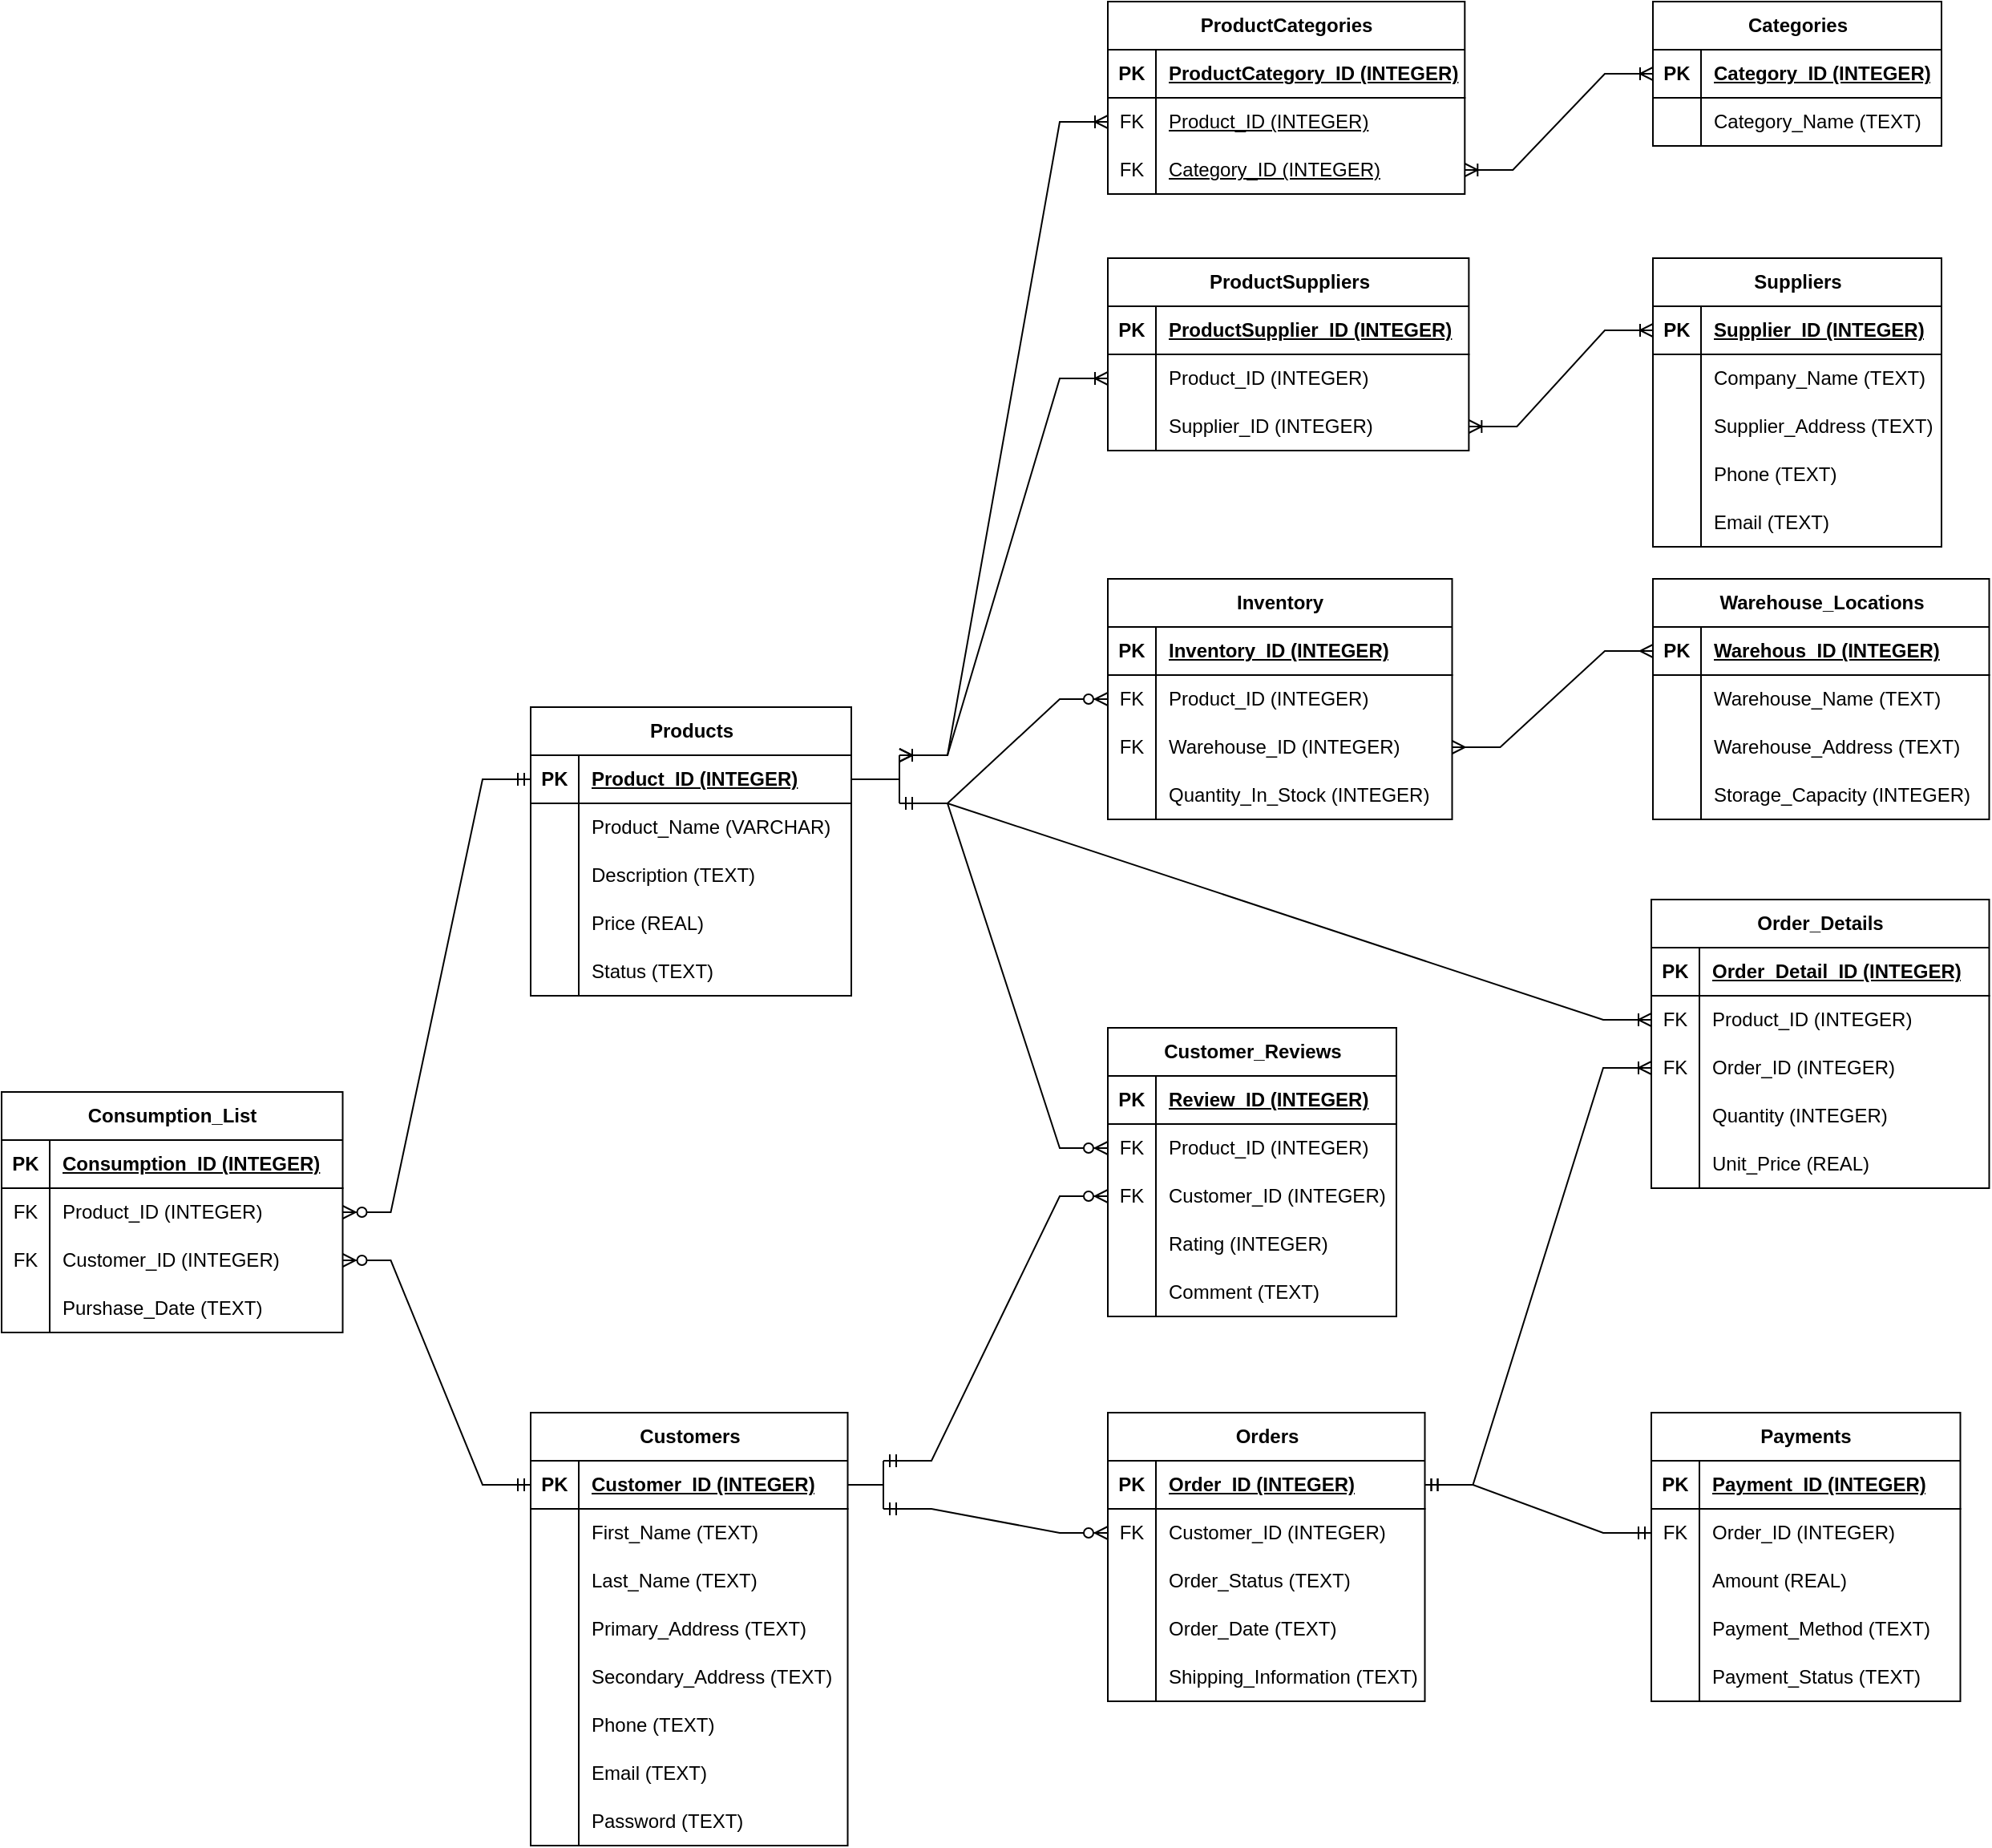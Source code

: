 <mxfile version="24.8.0">
  <diagram name="Page-1" id="8un23hDuiLWD_JSRGmDA">
    <mxGraphModel dx="5400" dy="2460" grid="0" gridSize="10" guides="1" tooltips="1" connect="1" arrows="1" fold="1" page="0" pageScale="1" pageWidth="827" pageHeight="1169" math="0" shadow="0">
      <root>
        <mxCell id="0" />
        <mxCell id="1" parent="0" />
        <mxCell id="NT3E-wE3VGaJPyhKOF_r-4" value="Products" style="shape=table;startSize=30;container=1;collapsible=1;childLayout=tableLayout;fixedRows=1;rowLines=0;fontStyle=1;align=center;resizeLast=1;html=1;" vertex="1" parent="1">
          <mxGeometry x="330" y="440" width="200" height="180" as="geometry">
            <mxRectangle y="400" width="82" height="30" as="alternateBounds" />
          </mxGeometry>
        </mxCell>
        <mxCell id="NT3E-wE3VGaJPyhKOF_r-5" value="" style="shape=tableRow;horizontal=0;startSize=0;swimlaneHead=0;swimlaneBody=0;fillColor=none;collapsible=0;dropTarget=0;points=[[0,0.5],[1,0.5]];portConstraint=eastwest;top=0;left=0;right=0;bottom=1;" vertex="1" parent="NT3E-wE3VGaJPyhKOF_r-4">
          <mxGeometry y="30" width="200" height="30" as="geometry" />
        </mxCell>
        <mxCell id="NT3E-wE3VGaJPyhKOF_r-6" value="PK" style="shape=partialRectangle;connectable=0;fillColor=none;top=0;left=0;bottom=0;right=0;fontStyle=1;overflow=hidden;whiteSpace=wrap;html=1;" vertex="1" parent="NT3E-wE3VGaJPyhKOF_r-5">
          <mxGeometry width="30" height="30" as="geometry">
            <mxRectangle width="30" height="30" as="alternateBounds" />
          </mxGeometry>
        </mxCell>
        <mxCell id="NT3E-wE3VGaJPyhKOF_r-7" value="Product_ID (INTEGER)" style="shape=partialRectangle;connectable=0;fillColor=none;top=0;left=0;bottom=0;right=0;align=left;spacingLeft=6;fontStyle=5;overflow=hidden;whiteSpace=wrap;html=1;" vertex="1" parent="NT3E-wE3VGaJPyhKOF_r-5">
          <mxGeometry x="30" width="170" height="30" as="geometry">
            <mxRectangle width="170" height="30" as="alternateBounds" />
          </mxGeometry>
        </mxCell>
        <mxCell id="NT3E-wE3VGaJPyhKOF_r-8" value="" style="shape=tableRow;horizontal=0;startSize=0;swimlaneHead=0;swimlaneBody=0;fillColor=none;collapsible=0;dropTarget=0;points=[[0,0.5],[1,0.5]];portConstraint=eastwest;top=0;left=0;right=0;bottom=0;" vertex="1" parent="NT3E-wE3VGaJPyhKOF_r-4">
          <mxGeometry y="60" width="200" height="30" as="geometry" />
        </mxCell>
        <mxCell id="NT3E-wE3VGaJPyhKOF_r-9" value="" style="shape=partialRectangle;connectable=0;fillColor=none;top=0;left=0;bottom=0;right=0;editable=1;overflow=hidden;whiteSpace=wrap;html=1;" vertex="1" parent="NT3E-wE3VGaJPyhKOF_r-8">
          <mxGeometry width="30" height="30" as="geometry">
            <mxRectangle width="30" height="30" as="alternateBounds" />
          </mxGeometry>
        </mxCell>
        <mxCell id="NT3E-wE3VGaJPyhKOF_r-10" value="Product_Name (VARCHAR)" style="shape=partialRectangle;connectable=0;fillColor=none;top=0;left=0;bottom=0;right=0;align=left;spacingLeft=6;overflow=hidden;whiteSpace=wrap;html=1;" vertex="1" parent="NT3E-wE3VGaJPyhKOF_r-8">
          <mxGeometry x="30" width="170" height="30" as="geometry">
            <mxRectangle width="170" height="30" as="alternateBounds" />
          </mxGeometry>
        </mxCell>
        <mxCell id="NT3E-wE3VGaJPyhKOF_r-11" value="" style="shape=tableRow;horizontal=0;startSize=0;swimlaneHead=0;swimlaneBody=0;fillColor=none;collapsible=0;dropTarget=0;points=[[0,0.5],[1,0.5]];portConstraint=eastwest;top=0;left=0;right=0;bottom=0;" vertex="1" parent="NT3E-wE3VGaJPyhKOF_r-4">
          <mxGeometry y="90" width="200" height="30" as="geometry" />
        </mxCell>
        <mxCell id="NT3E-wE3VGaJPyhKOF_r-12" value="" style="shape=partialRectangle;connectable=0;fillColor=none;top=0;left=0;bottom=0;right=0;editable=1;overflow=hidden;whiteSpace=wrap;html=1;" vertex="1" parent="NT3E-wE3VGaJPyhKOF_r-11">
          <mxGeometry width="30" height="30" as="geometry">
            <mxRectangle width="30" height="30" as="alternateBounds" />
          </mxGeometry>
        </mxCell>
        <mxCell id="NT3E-wE3VGaJPyhKOF_r-13" value="Description (TEXT)" style="shape=partialRectangle;connectable=0;fillColor=none;top=0;left=0;bottom=0;right=0;align=left;spacingLeft=6;overflow=hidden;whiteSpace=wrap;html=1;" vertex="1" parent="NT3E-wE3VGaJPyhKOF_r-11">
          <mxGeometry x="30" width="170" height="30" as="geometry">
            <mxRectangle width="170" height="30" as="alternateBounds" />
          </mxGeometry>
        </mxCell>
        <mxCell id="NT3E-wE3VGaJPyhKOF_r-14" value="" style="shape=tableRow;horizontal=0;startSize=0;swimlaneHead=0;swimlaneBody=0;fillColor=none;collapsible=0;dropTarget=0;points=[[0,0.5],[1,0.5]];portConstraint=eastwest;top=0;left=0;right=0;bottom=0;" vertex="1" parent="NT3E-wE3VGaJPyhKOF_r-4">
          <mxGeometry y="120" width="200" height="30" as="geometry" />
        </mxCell>
        <mxCell id="NT3E-wE3VGaJPyhKOF_r-15" value="" style="shape=partialRectangle;connectable=0;fillColor=none;top=0;left=0;bottom=0;right=0;editable=1;overflow=hidden;whiteSpace=wrap;html=1;" vertex="1" parent="NT3E-wE3VGaJPyhKOF_r-14">
          <mxGeometry width="30" height="30" as="geometry">
            <mxRectangle width="30" height="30" as="alternateBounds" />
          </mxGeometry>
        </mxCell>
        <mxCell id="NT3E-wE3VGaJPyhKOF_r-16" value="Price (REAL)" style="shape=partialRectangle;connectable=0;fillColor=none;top=0;left=0;bottom=0;right=0;align=left;spacingLeft=6;overflow=hidden;whiteSpace=wrap;html=1;" vertex="1" parent="NT3E-wE3VGaJPyhKOF_r-14">
          <mxGeometry x="30" width="170" height="30" as="geometry">
            <mxRectangle width="170" height="30" as="alternateBounds" />
          </mxGeometry>
        </mxCell>
        <mxCell id="NT3E-wE3VGaJPyhKOF_r-20" value="" style="shape=tableRow;horizontal=0;startSize=0;swimlaneHead=0;swimlaneBody=0;fillColor=none;collapsible=0;dropTarget=0;points=[[0,0.5],[1,0.5]];portConstraint=eastwest;top=0;left=0;right=0;bottom=0;" vertex="1" parent="NT3E-wE3VGaJPyhKOF_r-4">
          <mxGeometry y="150" width="200" height="30" as="geometry" />
        </mxCell>
        <mxCell id="NT3E-wE3VGaJPyhKOF_r-21" value="" style="shape=partialRectangle;connectable=0;fillColor=none;top=0;left=0;bottom=0;right=0;editable=1;overflow=hidden;whiteSpace=wrap;html=1;" vertex="1" parent="NT3E-wE3VGaJPyhKOF_r-20">
          <mxGeometry width="30" height="30" as="geometry">
            <mxRectangle width="30" height="30" as="alternateBounds" />
          </mxGeometry>
        </mxCell>
        <mxCell id="NT3E-wE3VGaJPyhKOF_r-22" value="Status (TEXT)" style="shape=partialRectangle;connectable=0;fillColor=none;top=0;left=0;bottom=0;right=0;align=left;spacingLeft=6;overflow=hidden;whiteSpace=wrap;html=1;" vertex="1" parent="NT3E-wE3VGaJPyhKOF_r-20">
          <mxGeometry x="30" width="170" height="30" as="geometry">
            <mxRectangle width="170" height="30" as="alternateBounds" />
          </mxGeometry>
        </mxCell>
        <mxCell id="NT3E-wE3VGaJPyhKOF_r-23" value="Categories" style="shape=table;startSize=30;container=1;collapsible=1;childLayout=tableLayout;fixedRows=1;rowLines=0;fontStyle=1;align=center;resizeLast=1;html=1;" vertex="1" parent="1">
          <mxGeometry x="1030" width="180" height="90" as="geometry">
            <mxRectangle x="738.88" y="20" width="93" height="30" as="alternateBounds" />
          </mxGeometry>
        </mxCell>
        <mxCell id="NT3E-wE3VGaJPyhKOF_r-24" value="" style="shape=tableRow;horizontal=0;startSize=0;swimlaneHead=0;swimlaneBody=0;fillColor=none;collapsible=0;dropTarget=0;points=[[0,0.5],[1,0.5]];portConstraint=eastwest;top=0;left=0;right=0;bottom=1;" vertex="1" parent="NT3E-wE3VGaJPyhKOF_r-23">
          <mxGeometry y="30" width="180" height="30" as="geometry" />
        </mxCell>
        <mxCell id="NT3E-wE3VGaJPyhKOF_r-25" value="PK" style="shape=partialRectangle;connectable=0;fillColor=none;top=0;left=0;bottom=0;right=0;fontStyle=1;overflow=hidden;whiteSpace=wrap;html=1;" vertex="1" parent="NT3E-wE3VGaJPyhKOF_r-24">
          <mxGeometry width="30" height="30" as="geometry">
            <mxRectangle width="30" height="30" as="alternateBounds" />
          </mxGeometry>
        </mxCell>
        <mxCell id="NT3E-wE3VGaJPyhKOF_r-26" value="Category_ID (INTEGER)" style="shape=partialRectangle;connectable=0;fillColor=none;top=0;left=0;bottom=0;right=0;align=left;spacingLeft=6;fontStyle=5;overflow=hidden;whiteSpace=wrap;html=1;" vertex="1" parent="NT3E-wE3VGaJPyhKOF_r-24">
          <mxGeometry x="30" width="150" height="30" as="geometry">
            <mxRectangle width="150" height="30" as="alternateBounds" />
          </mxGeometry>
        </mxCell>
        <mxCell id="NT3E-wE3VGaJPyhKOF_r-27" value="" style="shape=tableRow;horizontal=0;startSize=0;swimlaneHead=0;swimlaneBody=0;fillColor=none;collapsible=0;dropTarget=0;points=[[0,0.5],[1,0.5]];portConstraint=eastwest;top=0;left=0;right=0;bottom=0;" vertex="1" parent="NT3E-wE3VGaJPyhKOF_r-23">
          <mxGeometry y="60" width="180" height="30" as="geometry" />
        </mxCell>
        <mxCell id="NT3E-wE3VGaJPyhKOF_r-28" value="" style="shape=partialRectangle;connectable=0;fillColor=none;top=0;left=0;bottom=0;right=0;editable=1;overflow=hidden;whiteSpace=wrap;html=1;" vertex="1" parent="NT3E-wE3VGaJPyhKOF_r-27">
          <mxGeometry width="30" height="30" as="geometry">
            <mxRectangle width="30" height="30" as="alternateBounds" />
          </mxGeometry>
        </mxCell>
        <mxCell id="NT3E-wE3VGaJPyhKOF_r-29" value="Category_Name (TEXT)" style="shape=partialRectangle;connectable=0;fillColor=none;top=0;left=0;bottom=0;right=0;align=left;spacingLeft=6;overflow=hidden;whiteSpace=wrap;html=1;" vertex="1" parent="NT3E-wE3VGaJPyhKOF_r-27">
          <mxGeometry x="30" width="150" height="30" as="geometry">
            <mxRectangle width="150" height="30" as="alternateBounds" />
          </mxGeometry>
        </mxCell>
        <mxCell id="NT3E-wE3VGaJPyhKOF_r-36" value="Customers" style="shape=table;startSize=30;container=1;collapsible=1;childLayout=tableLayout;fixedRows=1;rowLines=0;fontStyle=1;align=center;resizeLast=1;html=1;" vertex="1" parent="1">
          <mxGeometry x="330" y="880" width="197.75" height="270" as="geometry">
            <mxRectangle x="120" y="720" width="93" height="30" as="alternateBounds" />
          </mxGeometry>
        </mxCell>
        <mxCell id="NT3E-wE3VGaJPyhKOF_r-37" value="" style="shape=tableRow;horizontal=0;startSize=0;swimlaneHead=0;swimlaneBody=0;fillColor=none;collapsible=0;dropTarget=0;points=[[0,0.5],[1,0.5]];portConstraint=eastwest;top=0;left=0;right=0;bottom=1;" vertex="1" parent="NT3E-wE3VGaJPyhKOF_r-36">
          <mxGeometry y="30" width="197.75" height="30" as="geometry" />
        </mxCell>
        <mxCell id="NT3E-wE3VGaJPyhKOF_r-38" value="PK" style="shape=partialRectangle;connectable=0;fillColor=none;top=0;left=0;bottom=0;right=0;fontStyle=1;overflow=hidden;whiteSpace=wrap;html=1;" vertex="1" parent="NT3E-wE3VGaJPyhKOF_r-37">
          <mxGeometry width="30" height="30" as="geometry">
            <mxRectangle width="30" height="30" as="alternateBounds" />
          </mxGeometry>
        </mxCell>
        <mxCell id="NT3E-wE3VGaJPyhKOF_r-39" value="Customer_ID (INTEGER)" style="shape=partialRectangle;connectable=0;fillColor=none;top=0;left=0;bottom=0;right=0;align=left;spacingLeft=6;fontStyle=5;overflow=hidden;whiteSpace=wrap;html=1;" vertex="1" parent="NT3E-wE3VGaJPyhKOF_r-37">
          <mxGeometry x="30" width="167.75" height="30" as="geometry">
            <mxRectangle width="167.75" height="30" as="alternateBounds" />
          </mxGeometry>
        </mxCell>
        <mxCell id="NT3E-wE3VGaJPyhKOF_r-40" value="" style="shape=tableRow;horizontal=0;startSize=0;swimlaneHead=0;swimlaneBody=0;fillColor=none;collapsible=0;dropTarget=0;points=[[0,0.5],[1,0.5]];portConstraint=eastwest;top=0;left=0;right=0;bottom=0;" vertex="1" parent="NT3E-wE3VGaJPyhKOF_r-36">
          <mxGeometry y="60" width="197.75" height="30" as="geometry" />
        </mxCell>
        <mxCell id="NT3E-wE3VGaJPyhKOF_r-41" value="" style="shape=partialRectangle;connectable=0;fillColor=none;top=0;left=0;bottom=0;right=0;editable=1;overflow=hidden;whiteSpace=wrap;html=1;" vertex="1" parent="NT3E-wE3VGaJPyhKOF_r-40">
          <mxGeometry width="30" height="30" as="geometry">
            <mxRectangle width="30" height="30" as="alternateBounds" />
          </mxGeometry>
        </mxCell>
        <mxCell id="NT3E-wE3VGaJPyhKOF_r-42" value="First_Name (TEXT)" style="shape=partialRectangle;connectable=0;fillColor=none;top=0;left=0;bottom=0;right=0;align=left;spacingLeft=6;overflow=hidden;whiteSpace=wrap;html=1;" vertex="1" parent="NT3E-wE3VGaJPyhKOF_r-40">
          <mxGeometry x="30" width="167.75" height="30" as="geometry">
            <mxRectangle width="167.75" height="30" as="alternateBounds" />
          </mxGeometry>
        </mxCell>
        <mxCell id="NT3E-wE3VGaJPyhKOF_r-43" value="" style="shape=tableRow;horizontal=0;startSize=0;swimlaneHead=0;swimlaneBody=0;fillColor=none;collapsible=0;dropTarget=0;points=[[0,0.5],[1,0.5]];portConstraint=eastwest;top=0;left=0;right=0;bottom=0;" vertex="1" parent="NT3E-wE3VGaJPyhKOF_r-36">
          <mxGeometry y="90" width="197.75" height="30" as="geometry" />
        </mxCell>
        <mxCell id="NT3E-wE3VGaJPyhKOF_r-44" value="" style="shape=partialRectangle;connectable=0;fillColor=none;top=0;left=0;bottom=0;right=0;editable=1;overflow=hidden;whiteSpace=wrap;html=1;" vertex="1" parent="NT3E-wE3VGaJPyhKOF_r-43">
          <mxGeometry width="30" height="30" as="geometry">
            <mxRectangle width="30" height="30" as="alternateBounds" />
          </mxGeometry>
        </mxCell>
        <mxCell id="NT3E-wE3VGaJPyhKOF_r-45" value="Last_Name (TEXT)" style="shape=partialRectangle;connectable=0;fillColor=none;top=0;left=0;bottom=0;right=0;align=left;spacingLeft=6;overflow=hidden;whiteSpace=wrap;html=1;" vertex="1" parent="NT3E-wE3VGaJPyhKOF_r-43">
          <mxGeometry x="30" width="167.75" height="30" as="geometry">
            <mxRectangle width="167.75" height="30" as="alternateBounds" />
          </mxGeometry>
        </mxCell>
        <mxCell id="NT3E-wE3VGaJPyhKOF_r-46" value="" style="shape=tableRow;horizontal=0;startSize=0;swimlaneHead=0;swimlaneBody=0;fillColor=none;collapsible=0;dropTarget=0;points=[[0,0.5],[1,0.5]];portConstraint=eastwest;top=0;left=0;right=0;bottom=0;" vertex="1" parent="NT3E-wE3VGaJPyhKOF_r-36">
          <mxGeometry y="120" width="197.75" height="30" as="geometry" />
        </mxCell>
        <mxCell id="NT3E-wE3VGaJPyhKOF_r-47" value="" style="shape=partialRectangle;connectable=0;fillColor=none;top=0;left=0;bottom=0;right=0;editable=1;overflow=hidden;whiteSpace=wrap;html=1;" vertex="1" parent="NT3E-wE3VGaJPyhKOF_r-46">
          <mxGeometry width="30" height="30" as="geometry">
            <mxRectangle width="30" height="30" as="alternateBounds" />
          </mxGeometry>
        </mxCell>
        <mxCell id="NT3E-wE3VGaJPyhKOF_r-48" value="Primary_Address (TEXT)" style="shape=partialRectangle;connectable=0;fillColor=none;top=0;left=0;bottom=0;right=0;align=left;spacingLeft=6;overflow=hidden;whiteSpace=wrap;html=1;" vertex="1" parent="NT3E-wE3VGaJPyhKOF_r-46">
          <mxGeometry x="30" width="167.75" height="30" as="geometry">
            <mxRectangle width="167.75" height="30" as="alternateBounds" />
          </mxGeometry>
        </mxCell>
        <mxCell id="NT3E-wE3VGaJPyhKOF_r-49" value="" style="shape=tableRow;horizontal=0;startSize=0;swimlaneHead=0;swimlaneBody=0;fillColor=none;collapsible=0;dropTarget=0;points=[[0,0.5],[1,0.5]];portConstraint=eastwest;top=0;left=0;right=0;bottom=0;" vertex="1" parent="NT3E-wE3VGaJPyhKOF_r-36">
          <mxGeometry y="150" width="197.75" height="30" as="geometry" />
        </mxCell>
        <mxCell id="NT3E-wE3VGaJPyhKOF_r-50" value="" style="shape=partialRectangle;connectable=0;fillColor=none;top=0;left=0;bottom=0;right=0;editable=1;overflow=hidden;whiteSpace=wrap;html=1;" vertex="1" parent="NT3E-wE3VGaJPyhKOF_r-49">
          <mxGeometry width="30" height="30" as="geometry">
            <mxRectangle width="30" height="30" as="alternateBounds" />
          </mxGeometry>
        </mxCell>
        <mxCell id="NT3E-wE3VGaJPyhKOF_r-51" value="Secondary_Address (TEXT)" style="shape=partialRectangle;connectable=0;fillColor=none;top=0;left=0;bottom=0;right=0;align=left;spacingLeft=6;overflow=hidden;whiteSpace=wrap;html=1;" vertex="1" parent="NT3E-wE3VGaJPyhKOF_r-49">
          <mxGeometry x="30" width="167.75" height="30" as="geometry">
            <mxRectangle width="167.75" height="30" as="alternateBounds" />
          </mxGeometry>
        </mxCell>
        <mxCell id="NT3E-wE3VGaJPyhKOF_r-52" value="" style="shape=tableRow;horizontal=0;startSize=0;swimlaneHead=0;swimlaneBody=0;fillColor=none;collapsible=0;dropTarget=0;points=[[0,0.5],[1,0.5]];portConstraint=eastwest;top=0;left=0;right=0;bottom=0;" vertex="1" parent="NT3E-wE3VGaJPyhKOF_r-36">
          <mxGeometry y="180" width="197.75" height="30" as="geometry" />
        </mxCell>
        <mxCell id="NT3E-wE3VGaJPyhKOF_r-53" value="" style="shape=partialRectangle;connectable=0;fillColor=none;top=0;left=0;bottom=0;right=0;editable=1;overflow=hidden;whiteSpace=wrap;html=1;" vertex="1" parent="NT3E-wE3VGaJPyhKOF_r-52">
          <mxGeometry width="30" height="30" as="geometry">
            <mxRectangle width="30" height="30" as="alternateBounds" />
          </mxGeometry>
        </mxCell>
        <mxCell id="NT3E-wE3VGaJPyhKOF_r-54" value="Phone&amp;nbsp;(TEXT)" style="shape=partialRectangle;connectable=0;fillColor=none;top=0;left=0;bottom=0;right=0;align=left;spacingLeft=6;overflow=hidden;whiteSpace=wrap;html=1;" vertex="1" parent="NT3E-wE3VGaJPyhKOF_r-52">
          <mxGeometry x="30" width="167.75" height="30" as="geometry">
            <mxRectangle width="167.75" height="30" as="alternateBounds" />
          </mxGeometry>
        </mxCell>
        <mxCell id="NT3E-wE3VGaJPyhKOF_r-55" value="" style="shape=tableRow;horizontal=0;startSize=0;swimlaneHead=0;swimlaneBody=0;fillColor=none;collapsible=0;dropTarget=0;points=[[0,0.5],[1,0.5]];portConstraint=eastwest;top=0;left=0;right=0;bottom=0;" vertex="1" parent="NT3E-wE3VGaJPyhKOF_r-36">
          <mxGeometry y="210" width="197.75" height="30" as="geometry" />
        </mxCell>
        <mxCell id="NT3E-wE3VGaJPyhKOF_r-56" value="" style="shape=partialRectangle;connectable=0;fillColor=none;top=0;left=0;bottom=0;right=0;editable=1;overflow=hidden;whiteSpace=wrap;html=1;" vertex="1" parent="NT3E-wE3VGaJPyhKOF_r-55">
          <mxGeometry width="30" height="30" as="geometry">
            <mxRectangle width="30" height="30" as="alternateBounds" />
          </mxGeometry>
        </mxCell>
        <mxCell id="NT3E-wE3VGaJPyhKOF_r-57" value="Email&amp;nbsp;(TEXT)" style="shape=partialRectangle;connectable=0;fillColor=none;top=0;left=0;bottom=0;right=0;align=left;spacingLeft=6;overflow=hidden;whiteSpace=wrap;html=1;" vertex="1" parent="NT3E-wE3VGaJPyhKOF_r-55">
          <mxGeometry x="30" width="167.75" height="30" as="geometry">
            <mxRectangle width="167.75" height="30" as="alternateBounds" />
          </mxGeometry>
        </mxCell>
        <mxCell id="NT3E-wE3VGaJPyhKOF_r-58" value="" style="shape=tableRow;horizontal=0;startSize=0;swimlaneHead=0;swimlaneBody=0;fillColor=none;collapsible=0;dropTarget=0;points=[[0,0.5],[1,0.5]];portConstraint=eastwest;top=0;left=0;right=0;bottom=0;" vertex="1" parent="NT3E-wE3VGaJPyhKOF_r-36">
          <mxGeometry y="240" width="197.75" height="30" as="geometry" />
        </mxCell>
        <mxCell id="NT3E-wE3VGaJPyhKOF_r-59" value="" style="shape=partialRectangle;connectable=0;fillColor=none;top=0;left=0;bottom=0;right=0;editable=1;overflow=hidden;whiteSpace=wrap;html=1;" vertex="1" parent="NT3E-wE3VGaJPyhKOF_r-58">
          <mxGeometry width="30" height="30" as="geometry">
            <mxRectangle width="30" height="30" as="alternateBounds" />
          </mxGeometry>
        </mxCell>
        <mxCell id="NT3E-wE3VGaJPyhKOF_r-60" value="Password&amp;nbsp;(TEXT)" style="shape=partialRectangle;connectable=0;fillColor=none;top=0;left=0;bottom=0;right=0;align=left;spacingLeft=6;overflow=hidden;whiteSpace=wrap;html=1;" vertex="1" parent="NT3E-wE3VGaJPyhKOF_r-58">
          <mxGeometry x="30" width="167.75" height="30" as="geometry">
            <mxRectangle width="167.75" height="30" as="alternateBounds" />
          </mxGeometry>
        </mxCell>
        <mxCell id="NT3E-wE3VGaJPyhKOF_r-61" value="Orders" style="shape=table;startSize=30;container=1;collapsible=1;childLayout=tableLayout;fixedRows=1;rowLines=0;fontStyle=1;align=center;resizeLast=1;html=1;" vertex="1" parent="1">
          <mxGeometry x="690" y="880" width="197.75" height="180" as="geometry">
            <mxRectangle x="510" y="852" width="72" height="30" as="alternateBounds" />
          </mxGeometry>
        </mxCell>
        <mxCell id="NT3E-wE3VGaJPyhKOF_r-62" value="" style="shape=tableRow;horizontal=0;startSize=0;swimlaneHead=0;swimlaneBody=0;fillColor=none;collapsible=0;dropTarget=0;points=[[0,0.5],[1,0.5]];portConstraint=eastwest;top=0;left=0;right=0;bottom=1;" vertex="1" parent="NT3E-wE3VGaJPyhKOF_r-61">
          <mxGeometry y="30" width="197.75" height="30" as="geometry" />
        </mxCell>
        <mxCell id="NT3E-wE3VGaJPyhKOF_r-63" value="PK" style="shape=partialRectangle;connectable=0;fillColor=none;top=0;left=0;bottom=0;right=0;fontStyle=1;overflow=hidden;whiteSpace=wrap;html=1;" vertex="1" parent="NT3E-wE3VGaJPyhKOF_r-62">
          <mxGeometry width="30" height="30" as="geometry">
            <mxRectangle width="30" height="30" as="alternateBounds" />
          </mxGeometry>
        </mxCell>
        <mxCell id="NT3E-wE3VGaJPyhKOF_r-64" value="Order_ID (INTEGER)" style="shape=partialRectangle;connectable=0;fillColor=none;top=0;left=0;bottom=0;right=0;align=left;spacingLeft=6;fontStyle=5;overflow=hidden;whiteSpace=wrap;html=1;" vertex="1" parent="NT3E-wE3VGaJPyhKOF_r-62">
          <mxGeometry x="30" width="167.75" height="30" as="geometry">
            <mxRectangle width="167.75" height="30" as="alternateBounds" />
          </mxGeometry>
        </mxCell>
        <mxCell id="NT3E-wE3VGaJPyhKOF_r-65" value="" style="shape=tableRow;horizontal=0;startSize=0;swimlaneHead=0;swimlaneBody=0;fillColor=none;collapsible=0;dropTarget=0;points=[[0,0.5],[1,0.5]];portConstraint=eastwest;top=0;left=0;right=0;bottom=0;" vertex="1" parent="NT3E-wE3VGaJPyhKOF_r-61">
          <mxGeometry y="60" width="197.75" height="30" as="geometry" />
        </mxCell>
        <mxCell id="NT3E-wE3VGaJPyhKOF_r-66" value="FK" style="shape=partialRectangle;connectable=0;fillColor=none;top=0;left=0;bottom=0;right=0;editable=1;overflow=hidden;whiteSpace=wrap;html=1;" vertex="1" parent="NT3E-wE3VGaJPyhKOF_r-65">
          <mxGeometry width="30" height="30" as="geometry">
            <mxRectangle width="30" height="30" as="alternateBounds" />
          </mxGeometry>
        </mxCell>
        <mxCell id="NT3E-wE3VGaJPyhKOF_r-67" value="Customer_ID (INTEGER)" style="shape=partialRectangle;connectable=0;fillColor=none;top=0;left=0;bottom=0;right=0;align=left;spacingLeft=6;overflow=hidden;whiteSpace=wrap;html=1;" vertex="1" parent="NT3E-wE3VGaJPyhKOF_r-65">
          <mxGeometry x="30" width="167.75" height="30" as="geometry">
            <mxRectangle width="167.75" height="30" as="alternateBounds" />
          </mxGeometry>
        </mxCell>
        <mxCell id="NT3E-wE3VGaJPyhKOF_r-68" value="" style="shape=tableRow;horizontal=0;startSize=0;swimlaneHead=0;swimlaneBody=0;fillColor=none;collapsible=0;dropTarget=0;points=[[0,0.5],[1,0.5]];portConstraint=eastwest;top=0;left=0;right=0;bottom=0;" vertex="1" parent="NT3E-wE3VGaJPyhKOF_r-61">
          <mxGeometry y="90" width="197.75" height="30" as="geometry" />
        </mxCell>
        <mxCell id="NT3E-wE3VGaJPyhKOF_r-69" value="" style="shape=partialRectangle;connectable=0;fillColor=none;top=0;left=0;bottom=0;right=0;editable=1;overflow=hidden;whiteSpace=wrap;html=1;" vertex="1" parent="NT3E-wE3VGaJPyhKOF_r-68">
          <mxGeometry width="30" height="30" as="geometry">
            <mxRectangle width="30" height="30" as="alternateBounds" />
          </mxGeometry>
        </mxCell>
        <mxCell id="NT3E-wE3VGaJPyhKOF_r-70" value="Order_Status&amp;nbsp;(TEXT)" style="shape=partialRectangle;connectable=0;fillColor=none;top=0;left=0;bottom=0;right=0;align=left;spacingLeft=6;overflow=hidden;whiteSpace=wrap;html=1;" vertex="1" parent="NT3E-wE3VGaJPyhKOF_r-68">
          <mxGeometry x="30" width="167.75" height="30" as="geometry">
            <mxRectangle width="167.75" height="30" as="alternateBounds" />
          </mxGeometry>
        </mxCell>
        <mxCell id="NT3E-wE3VGaJPyhKOF_r-71" value="" style="shape=tableRow;horizontal=0;startSize=0;swimlaneHead=0;swimlaneBody=0;fillColor=none;collapsible=0;dropTarget=0;points=[[0,0.5],[1,0.5]];portConstraint=eastwest;top=0;left=0;right=0;bottom=0;" vertex="1" parent="NT3E-wE3VGaJPyhKOF_r-61">
          <mxGeometry y="120" width="197.75" height="30" as="geometry" />
        </mxCell>
        <mxCell id="NT3E-wE3VGaJPyhKOF_r-72" value="" style="shape=partialRectangle;connectable=0;fillColor=none;top=0;left=0;bottom=0;right=0;editable=1;overflow=hidden;whiteSpace=wrap;html=1;" vertex="1" parent="NT3E-wE3VGaJPyhKOF_r-71">
          <mxGeometry width="30" height="30" as="geometry">
            <mxRectangle width="30" height="30" as="alternateBounds" />
          </mxGeometry>
        </mxCell>
        <mxCell id="NT3E-wE3VGaJPyhKOF_r-73" value="Order_Date&amp;nbsp;(TEXT)" style="shape=partialRectangle;connectable=0;fillColor=none;top=0;left=0;bottom=0;right=0;align=left;spacingLeft=6;overflow=hidden;whiteSpace=wrap;html=1;" vertex="1" parent="NT3E-wE3VGaJPyhKOF_r-71">
          <mxGeometry x="30" width="167.75" height="30" as="geometry">
            <mxRectangle width="167.75" height="30" as="alternateBounds" />
          </mxGeometry>
        </mxCell>
        <mxCell id="NT3E-wE3VGaJPyhKOF_r-74" value="" style="shape=tableRow;horizontal=0;startSize=0;swimlaneHead=0;swimlaneBody=0;fillColor=none;collapsible=0;dropTarget=0;points=[[0,0.5],[1,0.5]];portConstraint=eastwest;top=0;left=0;right=0;bottom=0;" vertex="1" parent="NT3E-wE3VGaJPyhKOF_r-61">
          <mxGeometry y="150" width="197.75" height="30" as="geometry" />
        </mxCell>
        <mxCell id="NT3E-wE3VGaJPyhKOF_r-75" value="" style="shape=partialRectangle;connectable=0;fillColor=none;top=0;left=0;bottom=0;right=0;editable=1;overflow=hidden;whiteSpace=wrap;html=1;" vertex="1" parent="NT3E-wE3VGaJPyhKOF_r-74">
          <mxGeometry width="30" height="30" as="geometry">
            <mxRectangle width="30" height="30" as="alternateBounds" />
          </mxGeometry>
        </mxCell>
        <mxCell id="NT3E-wE3VGaJPyhKOF_r-76" value="Shipping_Information&amp;nbsp;(TEXT)" style="shape=partialRectangle;connectable=0;fillColor=none;top=0;left=0;bottom=0;right=0;align=left;spacingLeft=6;overflow=hidden;whiteSpace=wrap;html=1;" vertex="1" parent="NT3E-wE3VGaJPyhKOF_r-74">
          <mxGeometry x="30" width="167.75" height="30" as="geometry">
            <mxRectangle width="167.75" height="30" as="alternateBounds" />
          </mxGeometry>
        </mxCell>
        <mxCell id="NT3E-wE3VGaJPyhKOF_r-80" value="Order_Details" style="shape=table;startSize=30;container=1;collapsible=1;childLayout=tableLayout;fixedRows=1;rowLines=0;fontStyle=1;align=center;resizeLast=1;html=1;" vertex="1" parent="1">
          <mxGeometry x="1029" y="560" width="210.75" height="180" as="geometry">
            <mxRectangle x="313" y="167" width="109" height="30" as="alternateBounds" />
          </mxGeometry>
        </mxCell>
        <mxCell id="NT3E-wE3VGaJPyhKOF_r-81" value="" style="shape=tableRow;horizontal=0;startSize=0;swimlaneHead=0;swimlaneBody=0;fillColor=none;collapsible=0;dropTarget=0;points=[[0,0.5],[1,0.5]];portConstraint=eastwest;top=0;left=0;right=0;bottom=1;" vertex="1" parent="NT3E-wE3VGaJPyhKOF_r-80">
          <mxGeometry y="30" width="210.75" height="30" as="geometry" />
        </mxCell>
        <mxCell id="NT3E-wE3VGaJPyhKOF_r-82" value="PK" style="shape=partialRectangle;connectable=0;fillColor=none;top=0;left=0;bottom=0;right=0;fontStyle=1;overflow=hidden;whiteSpace=wrap;html=1;" vertex="1" parent="NT3E-wE3VGaJPyhKOF_r-81">
          <mxGeometry width="30" height="30" as="geometry">
            <mxRectangle width="30" height="30" as="alternateBounds" />
          </mxGeometry>
        </mxCell>
        <mxCell id="NT3E-wE3VGaJPyhKOF_r-83" value="Order_Detail_ID (INTEGER)" style="shape=partialRectangle;connectable=0;fillColor=none;top=0;left=0;bottom=0;right=0;align=left;spacingLeft=6;fontStyle=5;overflow=hidden;whiteSpace=wrap;html=1;" vertex="1" parent="NT3E-wE3VGaJPyhKOF_r-81">
          <mxGeometry x="30" width="180.75" height="30" as="geometry">
            <mxRectangle width="180.75" height="30" as="alternateBounds" />
          </mxGeometry>
        </mxCell>
        <mxCell id="NT3E-wE3VGaJPyhKOF_r-87" value="" style="shape=tableRow;horizontal=0;startSize=0;swimlaneHead=0;swimlaneBody=0;fillColor=none;collapsible=0;dropTarget=0;points=[[0,0.5],[1,0.5]];portConstraint=eastwest;top=0;left=0;right=0;bottom=0;" vertex="1" parent="NT3E-wE3VGaJPyhKOF_r-80">
          <mxGeometry y="60" width="210.75" height="30" as="geometry" />
        </mxCell>
        <mxCell id="NT3E-wE3VGaJPyhKOF_r-88" value="FK" style="shape=partialRectangle;connectable=0;fillColor=none;top=0;left=0;bottom=0;right=0;editable=1;overflow=hidden;whiteSpace=wrap;html=1;" vertex="1" parent="NT3E-wE3VGaJPyhKOF_r-87">
          <mxGeometry width="30" height="30" as="geometry">
            <mxRectangle width="30" height="30" as="alternateBounds" />
          </mxGeometry>
        </mxCell>
        <mxCell id="NT3E-wE3VGaJPyhKOF_r-89" value="Product_ID (INTEGER)" style="shape=partialRectangle;connectable=0;fillColor=none;top=0;left=0;bottom=0;right=0;align=left;spacingLeft=6;overflow=hidden;whiteSpace=wrap;html=1;" vertex="1" parent="NT3E-wE3VGaJPyhKOF_r-87">
          <mxGeometry x="30" width="180.75" height="30" as="geometry">
            <mxRectangle width="180.75" height="30" as="alternateBounds" />
          </mxGeometry>
        </mxCell>
        <mxCell id="NT3E-wE3VGaJPyhKOF_r-84" value="" style="shape=tableRow;horizontal=0;startSize=0;swimlaneHead=0;swimlaneBody=0;fillColor=none;collapsible=0;dropTarget=0;points=[[0,0.5],[1,0.5]];portConstraint=eastwest;top=0;left=0;right=0;bottom=0;" vertex="1" parent="NT3E-wE3VGaJPyhKOF_r-80">
          <mxGeometry y="90" width="210.75" height="30" as="geometry" />
        </mxCell>
        <mxCell id="NT3E-wE3VGaJPyhKOF_r-85" value="FK" style="shape=partialRectangle;connectable=0;fillColor=none;top=0;left=0;bottom=0;right=0;editable=1;overflow=hidden;whiteSpace=wrap;html=1;" vertex="1" parent="NT3E-wE3VGaJPyhKOF_r-84">
          <mxGeometry width="30" height="30" as="geometry">
            <mxRectangle width="30" height="30" as="alternateBounds" />
          </mxGeometry>
        </mxCell>
        <mxCell id="NT3E-wE3VGaJPyhKOF_r-86" value="Order_ID (INTEGER)" style="shape=partialRectangle;connectable=0;fillColor=none;top=0;left=0;bottom=0;right=0;align=left;spacingLeft=6;overflow=hidden;whiteSpace=wrap;html=1;" vertex="1" parent="NT3E-wE3VGaJPyhKOF_r-84">
          <mxGeometry x="30" width="180.75" height="30" as="geometry">
            <mxRectangle width="180.75" height="30" as="alternateBounds" />
          </mxGeometry>
        </mxCell>
        <mxCell id="NT3E-wE3VGaJPyhKOF_r-90" value="" style="shape=tableRow;horizontal=0;startSize=0;swimlaneHead=0;swimlaneBody=0;fillColor=none;collapsible=0;dropTarget=0;points=[[0,0.5],[1,0.5]];portConstraint=eastwest;top=0;left=0;right=0;bottom=0;" vertex="1" parent="NT3E-wE3VGaJPyhKOF_r-80">
          <mxGeometry y="120" width="210.75" height="30" as="geometry" />
        </mxCell>
        <mxCell id="NT3E-wE3VGaJPyhKOF_r-91" value="" style="shape=partialRectangle;connectable=0;fillColor=none;top=0;left=0;bottom=0;right=0;editable=1;overflow=hidden;whiteSpace=wrap;html=1;" vertex="1" parent="NT3E-wE3VGaJPyhKOF_r-90">
          <mxGeometry width="30" height="30" as="geometry">
            <mxRectangle width="30" height="30" as="alternateBounds" />
          </mxGeometry>
        </mxCell>
        <mxCell id="NT3E-wE3VGaJPyhKOF_r-92" value="Quantity (INTEGER)" style="shape=partialRectangle;connectable=0;fillColor=none;top=0;left=0;bottom=0;right=0;align=left;spacingLeft=6;overflow=hidden;whiteSpace=wrap;html=1;" vertex="1" parent="NT3E-wE3VGaJPyhKOF_r-90">
          <mxGeometry x="30" width="180.75" height="30" as="geometry">
            <mxRectangle width="180.75" height="30" as="alternateBounds" />
          </mxGeometry>
        </mxCell>
        <mxCell id="NT3E-wE3VGaJPyhKOF_r-93" value="" style="shape=tableRow;horizontal=0;startSize=0;swimlaneHead=0;swimlaneBody=0;fillColor=none;collapsible=0;dropTarget=0;points=[[0,0.5],[1,0.5]];portConstraint=eastwest;top=0;left=0;right=0;bottom=0;" vertex="1" parent="NT3E-wE3VGaJPyhKOF_r-80">
          <mxGeometry y="150" width="210.75" height="30" as="geometry" />
        </mxCell>
        <mxCell id="NT3E-wE3VGaJPyhKOF_r-94" value="" style="shape=partialRectangle;connectable=0;fillColor=none;top=0;left=0;bottom=0;right=0;editable=1;overflow=hidden;whiteSpace=wrap;html=1;" vertex="1" parent="NT3E-wE3VGaJPyhKOF_r-93">
          <mxGeometry width="30" height="30" as="geometry">
            <mxRectangle width="30" height="30" as="alternateBounds" />
          </mxGeometry>
        </mxCell>
        <mxCell id="NT3E-wE3VGaJPyhKOF_r-95" value="Unit_Price (REAL)" style="shape=partialRectangle;connectable=0;fillColor=none;top=0;left=0;bottom=0;right=0;align=left;spacingLeft=6;overflow=hidden;whiteSpace=wrap;html=1;" vertex="1" parent="NT3E-wE3VGaJPyhKOF_r-93">
          <mxGeometry x="30" width="180.75" height="30" as="geometry">
            <mxRectangle width="180.75" height="30" as="alternateBounds" />
          </mxGeometry>
        </mxCell>
        <mxCell id="NT3E-wE3VGaJPyhKOF_r-96" value="Inventory" style="shape=table;startSize=30;container=1;collapsible=1;childLayout=tableLayout;fixedRows=1;rowLines=0;fontStyle=1;align=center;resizeLast=1;html=1;" vertex="1" parent="1">
          <mxGeometry x="690" y="360" width="214.75" height="150" as="geometry">
            <mxRectangle x="-220" y="40" width="84" height="30" as="alternateBounds" />
          </mxGeometry>
        </mxCell>
        <mxCell id="NT3E-wE3VGaJPyhKOF_r-97" value="" style="shape=tableRow;horizontal=0;startSize=0;swimlaneHead=0;swimlaneBody=0;fillColor=none;collapsible=0;dropTarget=0;points=[[0,0.5],[1,0.5]];portConstraint=eastwest;top=0;left=0;right=0;bottom=1;" vertex="1" parent="NT3E-wE3VGaJPyhKOF_r-96">
          <mxGeometry y="30" width="214.75" height="30" as="geometry" />
        </mxCell>
        <mxCell id="NT3E-wE3VGaJPyhKOF_r-98" value="PK" style="shape=partialRectangle;connectable=0;fillColor=none;top=0;left=0;bottom=0;right=0;fontStyle=1;overflow=hidden;whiteSpace=wrap;html=1;" vertex="1" parent="NT3E-wE3VGaJPyhKOF_r-97">
          <mxGeometry width="30" height="30" as="geometry">
            <mxRectangle width="30" height="30" as="alternateBounds" />
          </mxGeometry>
        </mxCell>
        <mxCell id="NT3E-wE3VGaJPyhKOF_r-99" value="Inventory_ID (INTEGER)" style="shape=partialRectangle;connectable=0;fillColor=none;top=0;left=0;bottom=0;right=0;align=left;spacingLeft=6;fontStyle=5;overflow=hidden;whiteSpace=wrap;html=1;" vertex="1" parent="NT3E-wE3VGaJPyhKOF_r-97">
          <mxGeometry x="30" width="184.75" height="30" as="geometry">
            <mxRectangle width="184.75" height="30" as="alternateBounds" />
          </mxGeometry>
        </mxCell>
        <mxCell id="NT3E-wE3VGaJPyhKOF_r-100" value="" style="shape=tableRow;horizontal=0;startSize=0;swimlaneHead=0;swimlaneBody=0;fillColor=none;collapsible=0;dropTarget=0;points=[[0,0.5],[1,0.5]];portConstraint=eastwest;top=0;left=0;right=0;bottom=0;" vertex="1" parent="NT3E-wE3VGaJPyhKOF_r-96">
          <mxGeometry y="60" width="214.75" height="30" as="geometry" />
        </mxCell>
        <mxCell id="NT3E-wE3VGaJPyhKOF_r-101" value="FK" style="shape=partialRectangle;connectable=0;fillColor=none;top=0;left=0;bottom=0;right=0;editable=1;overflow=hidden;whiteSpace=wrap;html=1;" vertex="1" parent="NT3E-wE3VGaJPyhKOF_r-100">
          <mxGeometry width="30" height="30" as="geometry">
            <mxRectangle width="30" height="30" as="alternateBounds" />
          </mxGeometry>
        </mxCell>
        <mxCell id="NT3E-wE3VGaJPyhKOF_r-102" value="Product_ID (INTEGER)" style="shape=partialRectangle;connectable=0;fillColor=none;top=0;left=0;bottom=0;right=0;align=left;spacingLeft=6;overflow=hidden;whiteSpace=wrap;html=1;" vertex="1" parent="NT3E-wE3VGaJPyhKOF_r-100">
          <mxGeometry x="30" width="184.75" height="30" as="geometry">
            <mxRectangle width="184.75" height="30" as="alternateBounds" />
          </mxGeometry>
        </mxCell>
        <mxCell id="NT3E-wE3VGaJPyhKOF_r-103" value="" style="shape=tableRow;horizontal=0;startSize=0;swimlaneHead=0;swimlaneBody=0;fillColor=none;collapsible=0;dropTarget=0;points=[[0,0.5],[1,0.5]];portConstraint=eastwest;top=0;left=0;right=0;bottom=0;" vertex="1" parent="NT3E-wE3VGaJPyhKOF_r-96">
          <mxGeometry y="90" width="214.75" height="30" as="geometry" />
        </mxCell>
        <mxCell id="NT3E-wE3VGaJPyhKOF_r-104" value="FK" style="shape=partialRectangle;connectable=0;fillColor=none;top=0;left=0;bottom=0;right=0;editable=1;overflow=hidden;whiteSpace=wrap;html=1;" vertex="1" parent="NT3E-wE3VGaJPyhKOF_r-103">
          <mxGeometry width="30" height="30" as="geometry">
            <mxRectangle width="30" height="30" as="alternateBounds" />
          </mxGeometry>
        </mxCell>
        <mxCell id="NT3E-wE3VGaJPyhKOF_r-105" value="Warehouse_ID (INTEGER)" style="shape=partialRectangle;connectable=0;fillColor=none;top=0;left=0;bottom=0;right=0;align=left;spacingLeft=6;overflow=hidden;whiteSpace=wrap;html=1;" vertex="1" parent="NT3E-wE3VGaJPyhKOF_r-103">
          <mxGeometry x="30" width="184.75" height="30" as="geometry">
            <mxRectangle width="184.75" height="30" as="alternateBounds" />
          </mxGeometry>
        </mxCell>
        <mxCell id="NT3E-wE3VGaJPyhKOF_r-106" value="" style="shape=tableRow;horizontal=0;startSize=0;swimlaneHead=0;swimlaneBody=0;fillColor=none;collapsible=0;dropTarget=0;points=[[0,0.5],[1,0.5]];portConstraint=eastwest;top=0;left=0;right=0;bottom=0;" vertex="1" parent="NT3E-wE3VGaJPyhKOF_r-96">
          <mxGeometry y="120" width="214.75" height="30" as="geometry" />
        </mxCell>
        <mxCell id="NT3E-wE3VGaJPyhKOF_r-107" value="" style="shape=partialRectangle;connectable=0;fillColor=none;top=0;left=0;bottom=0;right=0;editable=1;overflow=hidden;whiteSpace=wrap;html=1;" vertex="1" parent="NT3E-wE3VGaJPyhKOF_r-106">
          <mxGeometry width="30" height="30" as="geometry">
            <mxRectangle width="30" height="30" as="alternateBounds" />
          </mxGeometry>
        </mxCell>
        <mxCell id="NT3E-wE3VGaJPyhKOF_r-108" value="Quantity_In_Stock (INTEGER)" style="shape=partialRectangle;connectable=0;fillColor=none;top=0;left=0;bottom=0;right=0;align=left;spacingLeft=6;overflow=hidden;whiteSpace=wrap;html=1;" vertex="1" parent="NT3E-wE3VGaJPyhKOF_r-106">
          <mxGeometry x="30" width="184.75" height="30" as="geometry">
            <mxRectangle width="184.75" height="30" as="alternateBounds" />
          </mxGeometry>
        </mxCell>
        <mxCell id="NT3E-wE3VGaJPyhKOF_r-112" value="Suppliers" style="shape=table;startSize=30;container=1;collapsible=1;childLayout=tableLayout;fixedRows=1;rowLines=0;fontStyle=1;align=center;resizeLast=1;html=1;" vertex="1" parent="1">
          <mxGeometry x="1030" y="160" width="180" height="180" as="geometry">
            <mxRectangle x="600" y="400" width="85" height="30" as="alternateBounds" />
          </mxGeometry>
        </mxCell>
        <mxCell id="NT3E-wE3VGaJPyhKOF_r-113" value="" style="shape=tableRow;horizontal=0;startSize=0;swimlaneHead=0;swimlaneBody=0;fillColor=none;collapsible=0;dropTarget=0;points=[[0,0.5],[1,0.5]];portConstraint=eastwest;top=0;left=0;right=0;bottom=1;" vertex="1" parent="NT3E-wE3VGaJPyhKOF_r-112">
          <mxGeometry y="30" width="180" height="30" as="geometry" />
        </mxCell>
        <mxCell id="NT3E-wE3VGaJPyhKOF_r-114" value="PK" style="shape=partialRectangle;connectable=0;fillColor=none;top=0;left=0;bottom=0;right=0;fontStyle=1;overflow=hidden;whiteSpace=wrap;html=1;" vertex="1" parent="NT3E-wE3VGaJPyhKOF_r-113">
          <mxGeometry width="30" height="30" as="geometry">
            <mxRectangle width="30" height="30" as="alternateBounds" />
          </mxGeometry>
        </mxCell>
        <mxCell id="NT3E-wE3VGaJPyhKOF_r-115" value="Supplier_ID (INTEGER)" style="shape=partialRectangle;connectable=0;fillColor=none;top=0;left=0;bottom=0;right=0;align=left;spacingLeft=6;fontStyle=5;overflow=hidden;whiteSpace=wrap;html=1;" vertex="1" parent="NT3E-wE3VGaJPyhKOF_r-113">
          <mxGeometry x="30" width="150" height="30" as="geometry">
            <mxRectangle width="150" height="30" as="alternateBounds" />
          </mxGeometry>
        </mxCell>
        <mxCell id="NT3E-wE3VGaJPyhKOF_r-116" value="" style="shape=tableRow;horizontal=0;startSize=0;swimlaneHead=0;swimlaneBody=0;fillColor=none;collapsible=0;dropTarget=0;points=[[0,0.5],[1,0.5]];portConstraint=eastwest;top=0;left=0;right=0;bottom=0;" vertex="1" parent="NT3E-wE3VGaJPyhKOF_r-112">
          <mxGeometry y="60" width="180" height="30" as="geometry" />
        </mxCell>
        <mxCell id="NT3E-wE3VGaJPyhKOF_r-117" value="" style="shape=partialRectangle;connectable=0;fillColor=none;top=0;left=0;bottom=0;right=0;editable=1;overflow=hidden;whiteSpace=wrap;html=1;" vertex="1" parent="NT3E-wE3VGaJPyhKOF_r-116">
          <mxGeometry width="30" height="30" as="geometry">
            <mxRectangle width="30" height="30" as="alternateBounds" />
          </mxGeometry>
        </mxCell>
        <mxCell id="NT3E-wE3VGaJPyhKOF_r-118" value="Company_Name (TEXT)" style="shape=partialRectangle;connectable=0;fillColor=none;top=0;left=0;bottom=0;right=0;align=left;spacingLeft=6;overflow=hidden;whiteSpace=wrap;html=1;" vertex="1" parent="NT3E-wE3VGaJPyhKOF_r-116">
          <mxGeometry x="30" width="150" height="30" as="geometry">
            <mxRectangle width="150" height="30" as="alternateBounds" />
          </mxGeometry>
        </mxCell>
        <mxCell id="NT3E-wE3VGaJPyhKOF_r-119" value="" style="shape=tableRow;horizontal=0;startSize=0;swimlaneHead=0;swimlaneBody=0;fillColor=none;collapsible=0;dropTarget=0;points=[[0,0.5],[1,0.5]];portConstraint=eastwest;top=0;left=0;right=0;bottom=0;" vertex="1" parent="NT3E-wE3VGaJPyhKOF_r-112">
          <mxGeometry y="90" width="180" height="30" as="geometry" />
        </mxCell>
        <mxCell id="NT3E-wE3VGaJPyhKOF_r-120" value="" style="shape=partialRectangle;connectable=0;fillColor=none;top=0;left=0;bottom=0;right=0;editable=1;overflow=hidden;whiteSpace=wrap;html=1;" vertex="1" parent="NT3E-wE3VGaJPyhKOF_r-119">
          <mxGeometry width="30" height="30" as="geometry">
            <mxRectangle width="30" height="30" as="alternateBounds" />
          </mxGeometry>
        </mxCell>
        <mxCell id="NT3E-wE3VGaJPyhKOF_r-121" value="Supplier_Address (TEXT)" style="shape=partialRectangle;connectable=0;fillColor=none;top=0;left=0;bottom=0;right=0;align=left;spacingLeft=6;overflow=hidden;whiteSpace=wrap;html=1;" vertex="1" parent="NT3E-wE3VGaJPyhKOF_r-119">
          <mxGeometry x="30" width="150" height="30" as="geometry">
            <mxRectangle width="150" height="30" as="alternateBounds" />
          </mxGeometry>
        </mxCell>
        <mxCell id="NT3E-wE3VGaJPyhKOF_r-122" value="" style="shape=tableRow;horizontal=0;startSize=0;swimlaneHead=0;swimlaneBody=0;fillColor=none;collapsible=0;dropTarget=0;points=[[0,0.5],[1,0.5]];portConstraint=eastwest;top=0;left=0;right=0;bottom=0;" vertex="1" parent="NT3E-wE3VGaJPyhKOF_r-112">
          <mxGeometry y="120" width="180" height="30" as="geometry" />
        </mxCell>
        <mxCell id="NT3E-wE3VGaJPyhKOF_r-123" value="" style="shape=partialRectangle;connectable=0;fillColor=none;top=0;left=0;bottom=0;right=0;editable=1;overflow=hidden;whiteSpace=wrap;html=1;" vertex="1" parent="NT3E-wE3VGaJPyhKOF_r-122">
          <mxGeometry width="30" height="30" as="geometry">
            <mxRectangle width="30" height="30" as="alternateBounds" />
          </mxGeometry>
        </mxCell>
        <mxCell id="NT3E-wE3VGaJPyhKOF_r-124" value="Phone&amp;nbsp;(TEXT)" style="shape=partialRectangle;connectable=0;fillColor=none;top=0;left=0;bottom=0;right=0;align=left;spacingLeft=6;overflow=hidden;whiteSpace=wrap;html=1;" vertex="1" parent="NT3E-wE3VGaJPyhKOF_r-122">
          <mxGeometry x="30" width="150" height="30" as="geometry">
            <mxRectangle width="150" height="30" as="alternateBounds" />
          </mxGeometry>
        </mxCell>
        <mxCell id="NT3E-wE3VGaJPyhKOF_r-125" value="" style="shape=tableRow;horizontal=0;startSize=0;swimlaneHead=0;swimlaneBody=0;fillColor=none;collapsible=0;dropTarget=0;points=[[0,0.5],[1,0.5]];portConstraint=eastwest;top=0;left=0;right=0;bottom=0;" vertex="1" parent="NT3E-wE3VGaJPyhKOF_r-112">
          <mxGeometry y="150" width="180" height="30" as="geometry" />
        </mxCell>
        <mxCell id="NT3E-wE3VGaJPyhKOF_r-126" value="" style="shape=partialRectangle;connectable=0;fillColor=none;top=0;left=0;bottom=0;right=0;editable=1;overflow=hidden;whiteSpace=wrap;html=1;" vertex="1" parent="NT3E-wE3VGaJPyhKOF_r-125">
          <mxGeometry width="30" height="30" as="geometry">
            <mxRectangle width="30" height="30" as="alternateBounds" />
          </mxGeometry>
        </mxCell>
        <mxCell id="NT3E-wE3VGaJPyhKOF_r-127" value="Email&amp;nbsp;(TEXT)" style="shape=partialRectangle;connectable=0;fillColor=none;top=0;left=0;bottom=0;right=0;align=left;spacingLeft=6;overflow=hidden;whiteSpace=wrap;html=1;" vertex="1" parent="NT3E-wE3VGaJPyhKOF_r-125">
          <mxGeometry x="30" width="150" height="30" as="geometry">
            <mxRectangle width="150" height="30" as="alternateBounds" />
          </mxGeometry>
        </mxCell>
        <mxCell id="NT3E-wE3VGaJPyhKOF_r-128" value="Customer_Reviews" style="shape=table;startSize=30;container=1;collapsible=1;childLayout=tableLayout;fixedRows=1;rowLines=0;fontStyle=1;align=center;resizeLast=1;html=1;" vertex="1" parent="1">
          <mxGeometry x="690" y="640" width="180" height="180" as="geometry">
            <mxRectangle x="352" y="580" width="139" height="30" as="alternateBounds" />
          </mxGeometry>
        </mxCell>
        <mxCell id="NT3E-wE3VGaJPyhKOF_r-129" value="" style="shape=tableRow;horizontal=0;startSize=0;swimlaneHead=0;swimlaneBody=0;fillColor=none;collapsible=0;dropTarget=0;points=[[0,0.5],[1,0.5]];portConstraint=eastwest;top=0;left=0;right=0;bottom=1;" vertex="1" parent="NT3E-wE3VGaJPyhKOF_r-128">
          <mxGeometry y="30" width="180" height="30" as="geometry" />
        </mxCell>
        <mxCell id="NT3E-wE3VGaJPyhKOF_r-130" value="PK" style="shape=partialRectangle;connectable=0;fillColor=none;top=0;left=0;bottom=0;right=0;fontStyle=1;overflow=hidden;whiteSpace=wrap;html=1;" vertex="1" parent="NT3E-wE3VGaJPyhKOF_r-129">
          <mxGeometry width="30" height="30" as="geometry">
            <mxRectangle width="30" height="30" as="alternateBounds" />
          </mxGeometry>
        </mxCell>
        <mxCell id="NT3E-wE3VGaJPyhKOF_r-131" value="Review_ID (INTEGER)" style="shape=partialRectangle;connectable=0;fillColor=none;top=0;left=0;bottom=0;right=0;align=left;spacingLeft=6;fontStyle=5;overflow=hidden;whiteSpace=wrap;html=1;" vertex="1" parent="NT3E-wE3VGaJPyhKOF_r-129">
          <mxGeometry x="30" width="150" height="30" as="geometry">
            <mxRectangle width="150" height="30" as="alternateBounds" />
          </mxGeometry>
        </mxCell>
        <mxCell id="NT3E-wE3VGaJPyhKOF_r-135" value="" style="shape=tableRow;horizontal=0;startSize=0;swimlaneHead=0;swimlaneBody=0;fillColor=none;collapsible=0;dropTarget=0;points=[[0,0.5],[1,0.5]];portConstraint=eastwest;top=0;left=0;right=0;bottom=0;" vertex="1" parent="NT3E-wE3VGaJPyhKOF_r-128">
          <mxGeometry y="60" width="180" height="30" as="geometry" />
        </mxCell>
        <mxCell id="NT3E-wE3VGaJPyhKOF_r-136" value="FK" style="shape=partialRectangle;connectable=0;fillColor=none;top=0;left=0;bottom=0;right=0;editable=1;overflow=hidden;whiteSpace=wrap;html=1;" vertex="1" parent="NT3E-wE3VGaJPyhKOF_r-135">
          <mxGeometry width="30" height="30" as="geometry">
            <mxRectangle width="30" height="30" as="alternateBounds" />
          </mxGeometry>
        </mxCell>
        <mxCell id="NT3E-wE3VGaJPyhKOF_r-137" value="Product_ID (INTEGER)" style="shape=partialRectangle;connectable=0;fillColor=none;top=0;left=0;bottom=0;right=0;align=left;spacingLeft=6;overflow=hidden;whiteSpace=wrap;html=1;" vertex="1" parent="NT3E-wE3VGaJPyhKOF_r-135">
          <mxGeometry x="30" width="150" height="30" as="geometry">
            <mxRectangle width="150" height="30" as="alternateBounds" />
          </mxGeometry>
        </mxCell>
        <mxCell id="NT3E-wE3VGaJPyhKOF_r-132" value="" style="shape=tableRow;horizontal=0;startSize=0;swimlaneHead=0;swimlaneBody=0;fillColor=none;collapsible=0;dropTarget=0;points=[[0,0.5],[1,0.5]];portConstraint=eastwest;top=0;left=0;right=0;bottom=0;" vertex="1" parent="NT3E-wE3VGaJPyhKOF_r-128">
          <mxGeometry y="90" width="180" height="30" as="geometry" />
        </mxCell>
        <mxCell id="NT3E-wE3VGaJPyhKOF_r-133" value="FK" style="shape=partialRectangle;connectable=0;fillColor=none;top=0;left=0;bottom=0;right=0;editable=1;overflow=hidden;whiteSpace=wrap;html=1;" vertex="1" parent="NT3E-wE3VGaJPyhKOF_r-132">
          <mxGeometry width="30" height="30" as="geometry">
            <mxRectangle width="30" height="30" as="alternateBounds" />
          </mxGeometry>
        </mxCell>
        <mxCell id="NT3E-wE3VGaJPyhKOF_r-134" value="Customer_ID (INTEGER)" style="shape=partialRectangle;connectable=0;fillColor=none;top=0;left=0;bottom=0;right=0;align=left;spacingLeft=6;overflow=hidden;whiteSpace=wrap;html=1;" vertex="1" parent="NT3E-wE3VGaJPyhKOF_r-132">
          <mxGeometry x="30" width="150" height="30" as="geometry">
            <mxRectangle width="150" height="30" as="alternateBounds" />
          </mxGeometry>
        </mxCell>
        <mxCell id="NT3E-wE3VGaJPyhKOF_r-138" value="" style="shape=tableRow;horizontal=0;startSize=0;swimlaneHead=0;swimlaneBody=0;fillColor=none;collapsible=0;dropTarget=0;points=[[0,0.5],[1,0.5]];portConstraint=eastwest;top=0;left=0;right=0;bottom=0;" vertex="1" parent="NT3E-wE3VGaJPyhKOF_r-128">
          <mxGeometry y="120" width="180" height="30" as="geometry" />
        </mxCell>
        <mxCell id="NT3E-wE3VGaJPyhKOF_r-139" value="" style="shape=partialRectangle;connectable=0;fillColor=none;top=0;left=0;bottom=0;right=0;editable=1;overflow=hidden;whiteSpace=wrap;html=1;" vertex="1" parent="NT3E-wE3VGaJPyhKOF_r-138">
          <mxGeometry width="30" height="30" as="geometry">
            <mxRectangle width="30" height="30" as="alternateBounds" />
          </mxGeometry>
        </mxCell>
        <mxCell id="NT3E-wE3VGaJPyhKOF_r-140" value="Rating (INTEGER)" style="shape=partialRectangle;connectable=0;fillColor=none;top=0;left=0;bottom=0;right=0;align=left;spacingLeft=6;overflow=hidden;whiteSpace=wrap;html=1;" vertex="1" parent="NT3E-wE3VGaJPyhKOF_r-138">
          <mxGeometry x="30" width="150" height="30" as="geometry">
            <mxRectangle width="150" height="30" as="alternateBounds" />
          </mxGeometry>
        </mxCell>
        <mxCell id="NT3E-wE3VGaJPyhKOF_r-141" value="" style="shape=tableRow;horizontal=0;startSize=0;swimlaneHead=0;swimlaneBody=0;fillColor=none;collapsible=0;dropTarget=0;points=[[0,0.5],[1,0.5]];portConstraint=eastwest;top=0;left=0;right=0;bottom=0;" vertex="1" parent="NT3E-wE3VGaJPyhKOF_r-128">
          <mxGeometry y="150" width="180" height="30" as="geometry" />
        </mxCell>
        <mxCell id="NT3E-wE3VGaJPyhKOF_r-142" value="" style="shape=partialRectangle;connectable=0;fillColor=none;top=0;left=0;bottom=0;right=0;editable=1;overflow=hidden;whiteSpace=wrap;html=1;" vertex="1" parent="NT3E-wE3VGaJPyhKOF_r-141">
          <mxGeometry width="30" height="30" as="geometry">
            <mxRectangle width="30" height="30" as="alternateBounds" />
          </mxGeometry>
        </mxCell>
        <mxCell id="NT3E-wE3VGaJPyhKOF_r-143" value="Comment&amp;nbsp;(TEXT)" style="shape=partialRectangle;connectable=0;fillColor=none;top=0;left=0;bottom=0;right=0;align=left;spacingLeft=6;overflow=hidden;whiteSpace=wrap;html=1;" vertex="1" parent="NT3E-wE3VGaJPyhKOF_r-141">
          <mxGeometry x="30" width="150" height="30" as="geometry">
            <mxRectangle width="150" height="30" as="alternateBounds" />
          </mxGeometry>
        </mxCell>
        <mxCell id="NT3E-wE3VGaJPyhKOF_r-144" value="Warehouse_Locations" style="shape=table;startSize=30;container=1;collapsible=1;childLayout=tableLayout;fixedRows=1;rowLines=0;fontStyle=1;align=center;resizeLast=1;html=1;" vertex="1" parent="1">
          <mxGeometry x="1030" y="360" width="209.75" height="150" as="geometry">
            <mxRectangle x="40" y="50" width="154" height="30" as="alternateBounds" />
          </mxGeometry>
        </mxCell>
        <mxCell id="NT3E-wE3VGaJPyhKOF_r-145" value="" style="shape=tableRow;horizontal=0;startSize=0;swimlaneHead=0;swimlaneBody=0;fillColor=none;collapsible=0;dropTarget=0;points=[[0,0.5],[1,0.5]];portConstraint=eastwest;top=0;left=0;right=0;bottom=1;" vertex="1" parent="NT3E-wE3VGaJPyhKOF_r-144">
          <mxGeometry y="30" width="209.75" height="30" as="geometry" />
        </mxCell>
        <mxCell id="NT3E-wE3VGaJPyhKOF_r-146" value="PK" style="shape=partialRectangle;connectable=0;fillColor=none;top=0;left=0;bottom=0;right=0;fontStyle=1;overflow=hidden;whiteSpace=wrap;html=1;" vertex="1" parent="NT3E-wE3VGaJPyhKOF_r-145">
          <mxGeometry width="30" height="30" as="geometry">
            <mxRectangle width="30" height="30" as="alternateBounds" />
          </mxGeometry>
        </mxCell>
        <mxCell id="NT3E-wE3VGaJPyhKOF_r-147" value="Warehous_ID (INTEGER)" style="shape=partialRectangle;connectable=0;fillColor=none;top=0;left=0;bottom=0;right=0;align=left;spacingLeft=6;fontStyle=5;overflow=hidden;whiteSpace=wrap;html=1;" vertex="1" parent="NT3E-wE3VGaJPyhKOF_r-145">
          <mxGeometry x="30" width="179.75" height="30" as="geometry">
            <mxRectangle width="179.75" height="30" as="alternateBounds" />
          </mxGeometry>
        </mxCell>
        <mxCell id="NT3E-wE3VGaJPyhKOF_r-148" value="" style="shape=tableRow;horizontal=0;startSize=0;swimlaneHead=0;swimlaneBody=0;fillColor=none;collapsible=0;dropTarget=0;points=[[0,0.5],[1,0.5]];portConstraint=eastwest;top=0;left=0;right=0;bottom=0;" vertex="1" parent="NT3E-wE3VGaJPyhKOF_r-144">
          <mxGeometry y="60" width="209.75" height="30" as="geometry" />
        </mxCell>
        <mxCell id="NT3E-wE3VGaJPyhKOF_r-149" value="" style="shape=partialRectangle;connectable=0;fillColor=none;top=0;left=0;bottom=0;right=0;editable=1;overflow=hidden;whiteSpace=wrap;html=1;" vertex="1" parent="NT3E-wE3VGaJPyhKOF_r-148">
          <mxGeometry width="30" height="30" as="geometry">
            <mxRectangle width="30" height="30" as="alternateBounds" />
          </mxGeometry>
        </mxCell>
        <mxCell id="NT3E-wE3VGaJPyhKOF_r-150" value="Warehouse_Name (TEXT)" style="shape=partialRectangle;connectable=0;fillColor=none;top=0;left=0;bottom=0;right=0;align=left;spacingLeft=6;overflow=hidden;whiteSpace=wrap;html=1;" vertex="1" parent="NT3E-wE3VGaJPyhKOF_r-148">
          <mxGeometry x="30" width="179.75" height="30" as="geometry">
            <mxRectangle width="179.75" height="30" as="alternateBounds" />
          </mxGeometry>
        </mxCell>
        <mxCell id="NT3E-wE3VGaJPyhKOF_r-151" value="" style="shape=tableRow;horizontal=0;startSize=0;swimlaneHead=0;swimlaneBody=0;fillColor=none;collapsible=0;dropTarget=0;points=[[0,0.5],[1,0.5]];portConstraint=eastwest;top=0;left=0;right=0;bottom=0;" vertex="1" parent="NT3E-wE3VGaJPyhKOF_r-144">
          <mxGeometry y="90" width="209.75" height="30" as="geometry" />
        </mxCell>
        <mxCell id="NT3E-wE3VGaJPyhKOF_r-152" value="" style="shape=partialRectangle;connectable=0;fillColor=none;top=0;left=0;bottom=0;right=0;editable=1;overflow=hidden;whiteSpace=wrap;html=1;" vertex="1" parent="NT3E-wE3VGaJPyhKOF_r-151">
          <mxGeometry width="30" height="30" as="geometry">
            <mxRectangle width="30" height="30" as="alternateBounds" />
          </mxGeometry>
        </mxCell>
        <mxCell id="NT3E-wE3VGaJPyhKOF_r-153" value="Warehouse_Address (TEXT)" style="shape=partialRectangle;connectable=0;fillColor=none;top=0;left=0;bottom=0;right=0;align=left;spacingLeft=6;overflow=hidden;whiteSpace=wrap;html=1;" vertex="1" parent="NT3E-wE3VGaJPyhKOF_r-151">
          <mxGeometry x="30" width="179.75" height="30" as="geometry">
            <mxRectangle width="179.75" height="30" as="alternateBounds" />
          </mxGeometry>
        </mxCell>
        <mxCell id="NT3E-wE3VGaJPyhKOF_r-154" value="" style="shape=tableRow;horizontal=0;startSize=0;swimlaneHead=0;swimlaneBody=0;fillColor=none;collapsible=0;dropTarget=0;points=[[0,0.5],[1,0.5]];portConstraint=eastwest;top=0;left=0;right=0;bottom=0;" vertex="1" parent="NT3E-wE3VGaJPyhKOF_r-144">
          <mxGeometry y="120" width="209.75" height="30" as="geometry" />
        </mxCell>
        <mxCell id="NT3E-wE3VGaJPyhKOF_r-155" value="" style="shape=partialRectangle;connectable=0;fillColor=none;top=0;left=0;bottom=0;right=0;editable=1;overflow=hidden;whiteSpace=wrap;html=1;" vertex="1" parent="NT3E-wE3VGaJPyhKOF_r-154">
          <mxGeometry width="30" height="30" as="geometry">
            <mxRectangle width="30" height="30" as="alternateBounds" />
          </mxGeometry>
        </mxCell>
        <mxCell id="NT3E-wE3VGaJPyhKOF_r-156" value="Storage_Capacity (INTEGER)" style="shape=partialRectangle;connectable=0;fillColor=none;top=0;left=0;bottom=0;right=0;align=left;spacingLeft=6;overflow=hidden;whiteSpace=wrap;html=1;" vertex="1" parent="NT3E-wE3VGaJPyhKOF_r-154">
          <mxGeometry x="30" width="179.75" height="30" as="geometry">
            <mxRectangle width="179.75" height="30" as="alternateBounds" />
          </mxGeometry>
        </mxCell>
        <mxCell id="NT3E-wE3VGaJPyhKOF_r-157" value="Consumption_List" style="shape=table;startSize=30;container=1;collapsible=1;childLayout=tableLayout;fixedRows=1;rowLines=0;fontStyle=1;align=center;resizeLast=1;html=1;" vertex="1" parent="1">
          <mxGeometry x="5.684e-14" y="680" width="212.75" height="150" as="geometry">
            <mxRectangle x="-350.0" y="680" width="131" height="30" as="alternateBounds" />
          </mxGeometry>
        </mxCell>
        <mxCell id="NT3E-wE3VGaJPyhKOF_r-158" value="" style="shape=tableRow;horizontal=0;startSize=0;swimlaneHead=0;swimlaneBody=0;fillColor=none;collapsible=0;dropTarget=0;points=[[0,0.5],[1,0.5]];portConstraint=eastwest;top=0;left=0;right=0;bottom=1;" vertex="1" parent="NT3E-wE3VGaJPyhKOF_r-157">
          <mxGeometry y="30" width="212.75" height="30" as="geometry" />
        </mxCell>
        <mxCell id="NT3E-wE3VGaJPyhKOF_r-159" value="PK" style="shape=partialRectangle;connectable=0;fillColor=none;top=0;left=0;bottom=0;right=0;fontStyle=1;overflow=hidden;whiteSpace=wrap;html=1;" vertex="1" parent="NT3E-wE3VGaJPyhKOF_r-158">
          <mxGeometry width="30" height="30" as="geometry">
            <mxRectangle width="30" height="30" as="alternateBounds" />
          </mxGeometry>
        </mxCell>
        <mxCell id="NT3E-wE3VGaJPyhKOF_r-160" value="Consumption_ID (INTEGER)" style="shape=partialRectangle;connectable=0;fillColor=none;top=0;left=0;bottom=0;right=0;align=left;spacingLeft=6;fontStyle=5;overflow=hidden;whiteSpace=wrap;html=1;" vertex="1" parent="NT3E-wE3VGaJPyhKOF_r-158">
          <mxGeometry x="30" width="182.75" height="30" as="geometry">
            <mxRectangle width="182.75" height="30" as="alternateBounds" />
          </mxGeometry>
        </mxCell>
        <mxCell id="NT3E-wE3VGaJPyhKOF_r-164" value="" style="shape=tableRow;horizontal=0;startSize=0;swimlaneHead=0;swimlaneBody=0;fillColor=none;collapsible=0;dropTarget=0;points=[[0,0.5],[1,0.5]];portConstraint=eastwest;top=0;left=0;right=0;bottom=0;" vertex="1" parent="NT3E-wE3VGaJPyhKOF_r-157">
          <mxGeometry y="60" width="212.75" height="30" as="geometry" />
        </mxCell>
        <mxCell id="NT3E-wE3VGaJPyhKOF_r-165" value="FK" style="shape=partialRectangle;connectable=0;fillColor=none;top=0;left=0;bottom=0;right=0;editable=1;overflow=hidden;whiteSpace=wrap;html=1;" vertex="1" parent="NT3E-wE3VGaJPyhKOF_r-164">
          <mxGeometry width="30" height="30" as="geometry">
            <mxRectangle width="30" height="30" as="alternateBounds" />
          </mxGeometry>
        </mxCell>
        <mxCell id="NT3E-wE3VGaJPyhKOF_r-166" value="Product_ID (INTEGER)" style="shape=partialRectangle;connectable=0;fillColor=none;top=0;left=0;bottom=0;right=0;align=left;spacingLeft=6;overflow=hidden;whiteSpace=wrap;html=1;" vertex="1" parent="NT3E-wE3VGaJPyhKOF_r-164">
          <mxGeometry x="30" width="182.75" height="30" as="geometry">
            <mxRectangle width="182.75" height="30" as="alternateBounds" />
          </mxGeometry>
        </mxCell>
        <mxCell id="NT3E-wE3VGaJPyhKOF_r-161" value="" style="shape=tableRow;horizontal=0;startSize=0;swimlaneHead=0;swimlaneBody=0;fillColor=none;collapsible=0;dropTarget=0;points=[[0,0.5],[1,0.5]];portConstraint=eastwest;top=0;left=0;right=0;bottom=0;" vertex="1" parent="NT3E-wE3VGaJPyhKOF_r-157">
          <mxGeometry y="90" width="212.75" height="30" as="geometry" />
        </mxCell>
        <mxCell id="NT3E-wE3VGaJPyhKOF_r-162" value="FK" style="shape=partialRectangle;connectable=0;fillColor=none;top=0;left=0;bottom=0;right=0;editable=1;overflow=hidden;whiteSpace=wrap;html=1;" vertex="1" parent="NT3E-wE3VGaJPyhKOF_r-161">
          <mxGeometry width="30" height="30" as="geometry">
            <mxRectangle width="30" height="30" as="alternateBounds" />
          </mxGeometry>
        </mxCell>
        <mxCell id="NT3E-wE3VGaJPyhKOF_r-163" value="Customer_ID (INTEGER)" style="shape=partialRectangle;connectable=0;fillColor=none;top=0;left=0;bottom=0;right=0;align=left;spacingLeft=6;overflow=hidden;whiteSpace=wrap;html=1;" vertex="1" parent="NT3E-wE3VGaJPyhKOF_r-161">
          <mxGeometry x="30" width="182.75" height="30" as="geometry">
            <mxRectangle width="182.75" height="30" as="alternateBounds" />
          </mxGeometry>
        </mxCell>
        <mxCell id="NT3E-wE3VGaJPyhKOF_r-167" value="" style="shape=tableRow;horizontal=0;startSize=0;swimlaneHead=0;swimlaneBody=0;fillColor=none;collapsible=0;dropTarget=0;points=[[0,0.5],[1,0.5]];portConstraint=eastwest;top=0;left=0;right=0;bottom=0;" vertex="1" parent="NT3E-wE3VGaJPyhKOF_r-157">
          <mxGeometry y="120" width="212.75" height="30" as="geometry" />
        </mxCell>
        <mxCell id="NT3E-wE3VGaJPyhKOF_r-168" value="" style="shape=partialRectangle;connectable=0;fillColor=none;top=0;left=0;bottom=0;right=0;editable=1;overflow=hidden;whiteSpace=wrap;html=1;" vertex="1" parent="NT3E-wE3VGaJPyhKOF_r-167">
          <mxGeometry width="30" height="30" as="geometry">
            <mxRectangle width="30" height="30" as="alternateBounds" />
          </mxGeometry>
        </mxCell>
        <mxCell id="NT3E-wE3VGaJPyhKOF_r-169" value="Purshase_Date&amp;nbsp;(TEXT)" style="shape=partialRectangle;connectable=0;fillColor=none;top=0;left=0;bottom=0;right=0;align=left;spacingLeft=6;overflow=hidden;whiteSpace=wrap;html=1;" vertex="1" parent="NT3E-wE3VGaJPyhKOF_r-167">
          <mxGeometry x="30" width="182.75" height="30" as="geometry">
            <mxRectangle width="182.75" height="30" as="alternateBounds" />
          </mxGeometry>
        </mxCell>
        <mxCell id="NT3E-wE3VGaJPyhKOF_r-170" value="Payments" style="shape=table;startSize=30;container=1;collapsible=1;childLayout=tableLayout;fixedRows=1;rowLines=0;fontStyle=1;align=center;resizeLast=1;html=1;" vertex="1" parent="1">
          <mxGeometry x="1029" y="880" width="192.75" height="180" as="geometry">
            <mxRectangle x="830.88" y="1080" width="88" height="30" as="alternateBounds" />
          </mxGeometry>
        </mxCell>
        <mxCell id="NT3E-wE3VGaJPyhKOF_r-171" value="" style="shape=tableRow;horizontal=0;startSize=0;swimlaneHead=0;swimlaneBody=0;fillColor=none;collapsible=0;dropTarget=0;points=[[0,0.5],[1,0.5]];portConstraint=eastwest;top=0;left=0;right=0;bottom=1;" vertex="1" parent="NT3E-wE3VGaJPyhKOF_r-170">
          <mxGeometry y="30" width="192.75" height="30" as="geometry" />
        </mxCell>
        <mxCell id="NT3E-wE3VGaJPyhKOF_r-172" value="PK" style="shape=partialRectangle;connectable=0;fillColor=none;top=0;left=0;bottom=0;right=0;fontStyle=1;overflow=hidden;whiteSpace=wrap;html=1;" vertex="1" parent="NT3E-wE3VGaJPyhKOF_r-171">
          <mxGeometry width="30" height="30" as="geometry">
            <mxRectangle width="30" height="30" as="alternateBounds" />
          </mxGeometry>
        </mxCell>
        <mxCell id="NT3E-wE3VGaJPyhKOF_r-173" value="Payment_ID (INTEGER)" style="shape=partialRectangle;connectable=0;fillColor=none;top=0;left=0;bottom=0;right=0;align=left;spacingLeft=6;fontStyle=5;overflow=hidden;whiteSpace=wrap;html=1;" vertex="1" parent="NT3E-wE3VGaJPyhKOF_r-171">
          <mxGeometry x="30" width="162.75" height="30" as="geometry">
            <mxRectangle width="162.75" height="30" as="alternateBounds" />
          </mxGeometry>
        </mxCell>
        <mxCell id="NT3E-wE3VGaJPyhKOF_r-174" value="" style="shape=tableRow;horizontal=0;startSize=0;swimlaneHead=0;swimlaneBody=0;fillColor=none;collapsible=0;dropTarget=0;points=[[0,0.5],[1,0.5]];portConstraint=eastwest;top=0;left=0;right=0;bottom=0;" vertex="1" parent="NT3E-wE3VGaJPyhKOF_r-170">
          <mxGeometry y="60" width="192.75" height="30" as="geometry" />
        </mxCell>
        <mxCell id="NT3E-wE3VGaJPyhKOF_r-175" value="FK" style="shape=partialRectangle;connectable=0;fillColor=none;top=0;left=0;bottom=0;right=0;editable=1;overflow=hidden;whiteSpace=wrap;html=1;" vertex="1" parent="NT3E-wE3VGaJPyhKOF_r-174">
          <mxGeometry width="30" height="30" as="geometry">
            <mxRectangle width="30" height="30" as="alternateBounds" />
          </mxGeometry>
        </mxCell>
        <mxCell id="NT3E-wE3VGaJPyhKOF_r-176" value="Order_ID (INTEGER)" style="shape=partialRectangle;connectable=0;fillColor=none;top=0;left=0;bottom=0;right=0;align=left;spacingLeft=6;overflow=hidden;whiteSpace=wrap;html=1;" vertex="1" parent="NT3E-wE3VGaJPyhKOF_r-174">
          <mxGeometry x="30" width="162.75" height="30" as="geometry">
            <mxRectangle width="162.75" height="30" as="alternateBounds" />
          </mxGeometry>
        </mxCell>
        <mxCell id="NT3E-wE3VGaJPyhKOF_r-177" value="" style="shape=tableRow;horizontal=0;startSize=0;swimlaneHead=0;swimlaneBody=0;fillColor=none;collapsible=0;dropTarget=0;points=[[0,0.5],[1,0.5]];portConstraint=eastwest;top=0;left=0;right=0;bottom=0;" vertex="1" parent="NT3E-wE3VGaJPyhKOF_r-170">
          <mxGeometry y="90" width="192.75" height="30" as="geometry" />
        </mxCell>
        <mxCell id="NT3E-wE3VGaJPyhKOF_r-178" value="" style="shape=partialRectangle;connectable=0;fillColor=none;top=0;left=0;bottom=0;right=0;editable=1;overflow=hidden;whiteSpace=wrap;html=1;" vertex="1" parent="NT3E-wE3VGaJPyhKOF_r-177">
          <mxGeometry width="30" height="30" as="geometry">
            <mxRectangle width="30" height="30" as="alternateBounds" />
          </mxGeometry>
        </mxCell>
        <mxCell id="NT3E-wE3VGaJPyhKOF_r-179" value="Amount (REAL)" style="shape=partialRectangle;connectable=0;fillColor=none;top=0;left=0;bottom=0;right=0;align=left;spacingLeft=6;overflow=hidden;whiteSpace=wrap;html=1;" vertex="1" parent="NT3E-wE3VGaJPyhKOF_r-177">
          <mxGeometry x="30" width="162.75" height="30" as="geometry">
            <mxRectangle width="162.75" height="30" as="alternateBounds" />
          </mxGeometry>
        </mxCell>
        <mxCell id="NT3E-wE3VGaJPyhKOF_r-180" value="" style="shape=tableRow;horizontal=0;startSize=0;swimlaneHead=0;swimlaneBody=0;fillColor=none;collapsible=0;dropTarget=0;points=[[0,0.5],[1,0.5]];portConstraint=eastwest;top=0;left=0;right=0;bottom=0;" vertex="1" parent="NT3E-wE3VGaJPyhKOF_r-170">
          <mxGeometry y="120" width="192.75" height="30" as="geometry" />
        </mxCell>
        <mxCell id="NT3E-wE3VGaJPyhKOF_r-181" value="" style="shape=partialRectangle;connectable=0;fillColor=none;top=0;left=0;bottom=0;right=0;editable=1;overflow=hidden;whiteSpace=wrap;html=1;" vertex="1" parent="NT3E-wE3VGaJPyhKOF_r-180">
          <mxGeometry width="30" height="30" as="geometry">
            <mxRectangle width="30" height="30" as="alternateBounds" />
          </mxGeometry>
        </mxCell>
        <mxCell id="NT3E-wE3VGaJPyhKOF_r-182" value="Payment_Method&amp;nbsp;(TEXT)" style="shape=partialRectangle;connectable=0;fillColor=none;top=0;left=0;bottom=0;right=0;align=left;spacingLeft=6;overflow=hidden;whiteSpace=wrap;html=1;" vertex="1" parent="NT3E-wE3VGaJPyhKOF_r-180">
          <mxGeometry x="30" width="162.75" height="30" as="geometry">
            <mxRectangle width="162.75" height="30" as="alternateBounds" />
          </mxGeometry>
        </mxCell>
        <mxCell id="NT3E-wE3VGaJPyhKOF_r-183" value="" style="shape=tableRow;horizontal=0;startSize=0;swimlaneHead=0;swimlaneBody=0;fillColor=none;collapsible=0;dropTarget=0;points=[[0,0.5],[1,0.5]];portConstraint=eastwest;top=0;left=0;right=0;bottom=0;" vertex="1" parent="NT3E-wE3VGaJPyhKOF_r-170">
          <mxGeometry y="150" width="192.75" height="30" as="geometry" />
        </mxCell>
        <mxCell id="NT3E-wE3VGaJPyhKOF_r-184" value="" style="shape=partialRectangle;connectable=0;fillColor=none;top=0;left=0;bottom=0;right=0;editable=1;overflow=hidden;whiteSpace=wrap;html=1;" vertex="1" parent="NT3E-wE3VGaJPyhKOF_r-183">
          <mxGeometry width="30" height="30" as="geometry">
            <mxRectangle width="30" height="30" as="alternateBounds" />
          </mxGeometry>
        </mxCell>
        <mxCell id="NT3E-wE3VGaJPyhKOF_r-185" value="Payment_Status&amp;nbsp;(TEXT)" style="shape=partialRectangle;connectable=0;fillColor=none;top=0;left=0;bottom=0;right=0;align=left;spacingLeft=6;overflow=hidden;whiteSpace=wrap;html=1;" vertex="1" parent="NT3E-wE3VGaJPyhKOF_r-183">
          <mxGeometry x="30" width="162.75" height="30" as="geometry">
            <mxRectangle width="162.75" height="30" as="alternateBounds" />
          </mxGeometry>
        </mxCell>
        <mxCell id="NT3E-wE3VGaJPyhKOF_r-186" value="ProductCategories" style="shape=table;startSize=30;container=1;collapsible=1;childLayout=tableLayout;fixedRows=1;rowLines=0;fontStyle=1;align=center;resizeLast=1;html=1;" vertex="1" parent="1">
          <mxGeometry x="690" width="222.655" height="120" as="geometry">
            <mxRectangle x="350" y="20" width="134" height="30" as="alternateBounds" />
          </mxGeometry>
        </mxCell>
        <mxCell id="NT3E-wE3VGaJPyhKOF_r-187" value="" style="shape=tableRow;horizontal=0;startSize=0;swimlaneHead=0;swimlaneBody=0;fillColor=none;collapsible=0;dropTarget=0;points=[[0,0.5],[1,0.5]];portConstraint=eastwest;top=0;left=0;right=0;bottom=1;" vertex="1" parent="NT3E-wE3VGaJPyhKOF_r-186">
          <mxGeometry y="30" width="222.655" height="30" as="geometry" />
        </mxCell>
        <mxCell id="NT3E-wE3VGaJPyhKOF_r-188" value="PK" style="shape=partialRectangle;connectable=0;fillColor=none;top=0;left=0;bottom=0;right=0;fontStyle=1;overflow=hidden;whiteSpace=wrap;html=1;" vertex="1" parent="NT3E-wE3VGaJPyhKOF_r-187">
          <mxGeometry width="30" height="30" as="geometry">
            <mxRectangle width="30" height="30" as="alternateBounds" />
          </mxGeometry>
        </mxCell>
        <mxCell id="NT3E-wE3VGaJPyhKOF_r-189" value="&lt;span style=&quot;text-align: center; text-wrap: nowrap;&quot;&gt;ProductCategory_ID (INTEGER)&lt;/span&gt;" style="shape=partialRectangle;connectable=0;fillColor=none;top=0;left=0;bottom=0;right=0;align=left;spacingLeft=6;fontStyle=5;overflow=hidden;whiteSpace=wrap;html=1;" vertex="1" parent="NT3E-wE3VGaJPyhKOF_r-187">
          <mxGeometry x="30" width="192.655" height="30" as="geometry">
            <mxRectangle width="192.655" height="30" as="alternateBounds" />
          </mxGeometry>
        </mxCell>
        <mxCell id="NT3E-wE3VGaJPyhKOF_r-190" value="" style="shape=tableRow;horizontal=0;startSize=0;swimlaneHead=0;swimlaneBody=0;fillColor=none;collapsible=0;dropTarget=0;points=[[0,0.5],[1,0.5]];portConstraint=eastwest;top=0;left=0;right=0;bottom=0;" vertex="1" parent="NT3E-wE3VGaJPyhKOF_r-186">
          <mxGeometry y="60" width="222.655" height="30" as="geometry" />
        </mxCell>
        <mxCell id="NT3E-wE3VGaJPyhKOF_r-191" value="FK" style="shape=partialRectangle;connectable=0;fillColor=none;top=0;left=0;bottom=0;right=0;editable=1;overflow=hidden;whiteSpace=wrap;html=1;" vertex="1" parent="NT3E-wE3VGaJPyhKOF_r-190">
          <mxGeometry width="30" height="30" as="geometry">
            <mxRectangle width="30" height="30" as="alternateBounds" />
          </mxGeometry>
        </mxCell>
        <mxCell id="NT3E-wE3VGaJPyhKOF_r-192" value="&lt;span style=&quot;text-decoration-line: underline;&quot;&gt;Product_ID (INTEGER)&lt;/span&gt;" style="shape=partialRectangle;connectable=0;fillColor=none;top=0;left=0;bottom=0;right=0;align=left;spacingLeft=6;overflow=hidden;whiteSpace=wrap;html=1;" vertex="1" parent="NT3E-wE3VGaJPyhKOF_r-190">
          <mxGeometry x="30" width="192.655" height="30" as="geometry">
            <mxRectangle width="192.655" height="30" as="alternateBounds" />
          </mxGeometry>
        </mxCell>
        <mxCell id="NT3E-wE3VGaJPyhKOF_r-193" value="" style="shape=tableRow;horizontal=0;startSize=0;swimlaneHead=0;swimlaneBody=0;fillColor=none;collapsible=0;dropTarget=0;points=[[0,0.5],[1,0.5]];portConstraint=eastwest;top=0;left=0;right=0;bottom=0;" vertex="1" parent="NT3E-wE3VGaJPyhKOF_r-186">
          <mxGeometry y="90" width="222.655" height="30" as="geometry" />
        </mxCell>
        <mxCell id="NT3E-wE3VGaJPyhKOF_r-194" value="FK" style="shape=partialRectangle;connectable=0;fillColor=none;top=0;left=0;bottom=0;right=0;editable=1;overflow=hidden;whiteSpace=wrap;html=1;" vertex="1" parent="NT3E-wE3VGaJPyhKOF_r-193">
          <mxGeometry width="30" height="30" as="geometry">
            <mxRectangle width="30" height="30" as="alternateBounds" />
          </mxGeometry>
        </mxCell>
        <mxCell id="NT3E-wE3VGaJPyhKOF_r-195" value="&lt;span style=&quot;text-decoration-line: underline;&quot;&gt;Category_ID (INTEGER)&lt;/span&gt;" style="shape=partialRectangle;connectable=0;fillColor=none;top=0;left=0;bottom=0;right=0;align=left;spacingLeft=6;overflow=hidden;whiteSpace=wrap;html=1;" vertex="1" parent="NT3E-wE3VGaJPyhKOF_r-193">
          <mxGeometry x="30" width="192.655" height="30" as="geometry">
            <mxRectangle width="192.655" height="30" as="alternateBounds" />
          </mxGeometry>
        </mxCell>
        <mxCell id="NT3E-wE3VGaJPyhKOF_r-202" value="" style="edgeStyle=entityRelationEdgeStyle;fontSize=12;html=1;endArrow=ERzeroToMany;startArrow=ERmandOne;rounded=0;entryX=0;entryY=0.5;entryDx=0;entryDy=0;" edge="1" parent="1" target="NT3E-wE3VGaJPyhKOF_r-65">
          <mxGeometry width="100" height="100" relative="1" as="geometry">
            <mxPoint x="550" y="940" as="sourcePoint" />
            <mxPoint x="767.75" y="911" as="targetPoint" />
          </mxGeometry>
        </mxCell>
        <mxCell id="NT3E-wE3VGaJPyhKOF_r-203" value="" style="edgeStyle=entityRelationEdgeStyle;fontSize=12;html=1;endArrow=ERoneToMany;startArrow=ERmandOne;rounded=0;exitX=1;exitY=0.5;exitDx=0;exitDy=0;entryX=0;entryY=0.5;entryDx=0;entryDy=0;" edge="1" parent="1" source="NT3E-wE3VGaJPyhKOF_r-62" target="NT3E-wE3VGaJPyhKOF_r-84">
          <mxGeometry width="100" height="100" relative="1" as="geometry">
            <mxPoint x="676" y="1014" as="sourcePoint" />
            <mxPoint x="776" y="914" as="targetPoint" />
          </mxGeometry>
        </mxCell>
        <mxCell id="NT3E-wE3VGaJPyhKOF_r-204" value="ProductSuppliers" style="shape=table;startSize=30;container=1;collapsible=1;childLayout=tableLayout;fixedRows=1;rowLines=0;fontStyle=1;align=center;resizeLast=1;html=1;" vertex="1" parent="1">
          <mxGeometry x="690" y="160" width="225.185" height="120" as="geometry">
            <mxRectangle x="398" y="400" width="130" height="30" as="alternateBounds" />
          </mxGeometry>
        </mxCell>
        <mxCell id="NT3E-wE3VGaJPyhKOF_r-205" value="" style="shape=tableRow;horizontal=0;startSize=0;swimlaneHead=0;swimlaneBody=0;fillColor=none;collapsible=0;dropTarget=0;points=[[0,0.5],[1,0.5]];portConstraint=eastwest;top=0;left=0;right=0;bottom=1;" vertex="1" parent="NT3E-wE3VGaJPyhKOF_r-204">
          <mxGeometry y="30" width="225.185" height="30" as="geometry" />
        </mxCell>
        <mxCell id="NT3E-wE3VGaJPyhKOF_r-206" value="PK" style="shape=partialRectangle;connectable=0;fillColor=none;top=0;left=0;bottom=0;right=0;fontStyle=1;overflow=hidden;whiteSpace=wrap;html=1;" vertex="1" parent="NT3E-wE3VGaJPyhKOF_r-205">
          <mxGeometry width="30" height="30" as="geometry">
            <mxRectangle width="30" height="30" as="alternateBounds" />
          </mxGeometry>
        </mxCell>
        <mxCell id="NT3E-wE3VGaJPyhKOF_r-207" value="ProductSupplier_ID (INTEGER)" style="shape=partialRectangle;connectable=0;fillColor=none;top=0;left=0;bottom=0;right=0;align=left;spacingLeft=6;fontStyle=5;overflow=hidden;whiteSpace=wrap;html=1;" vertex="1" parent="NT3E-wE3VGaJPyhKOF_r-205">
          <mxGeometry x="30" width="195.185" height="30" as="geometry">
            <mxRectangle width="195.185" height="30" as="alternateBounds" />
          </mxGeometry>
        </mxCell>
        <mxCell id="NT3E-wE3VGaJPyhKOF_r-208" value="" style="shape=tableRow;horizontal=0;startSize=0;swimlaneHead=0;swimlaneBody=0;fillColor=none;collapsible=0;dropTarget=0;points=[[0,0.5],[1,0.5]];portConstraint=eastwest;top=0;left=0;right=0;bottom=0;" vertex="1" parent="NT3E-wE3VGaJPyhKOF_r-204">
          <mxGeometry y="60" width="225.185" height="30" as="geometry" />
        </mxCell>
        <mxCell id="NT3E-wE3VGaJPyhKOF_r-209" value="" style="shape=partialRectangle;connectable=0;fillColor=none;top=0;left=0;bottom=0;right=0;editable=1;overflow=hidden;whiteSpace=wrap;html=1;" vertex="1" parent="NT3E-wE3VGaJPyhKOF_r-208">
          <mxGeometry width="30" height="30" as="geometry">
            <mxRectangle width="30" height="30" as="alternateBounds" />
          </mxGeometry>
        </mxCell>
        <mxCell id="NT3E-wE3VGaJPyhKOF_r-210" value="Product_ID (INTEGER)" style="shape=partialRectangle;connectable=0;fillColor=none;top=0;left=0;bottom=0;right=0;align=left;spacingLeft=6;overflow=hidden;whiteSpace=wrap;html=1;" vertex="1" parent="NT3E-wE3VGaJPyhKOF_r-208">
          <mxGeometry x="30" width="195.185" height="30" as="geometry">
            <mxRectangle width="195.185" height="30" as="alternateBounds" />
          </mxGeometry>
        </mxCell>
        <mxCell id="NT3E-wE3VGaJPyhKOF_r-211" value="" style="shape=tableRow;horizontal=0;startSize=0;swimlaneHead=0;swimlaneBody=0;fillColor=none;collapsible=0;dropTarget=0;points=[[0,0.5],[1,0.5]];portConstraint=eastwest;top=0;left=0;right=0;bottom=0;" vertex="1" parent="NT3E-wE3VGaJPyhKOF_r-204">
          <mxGeometry y="90" width="225.185" height="30" as="geometry" />
        </mxCell>
        <mxCell id="NT3E-wE3VGaJPyhKOF_r-212" value="" style="shape=partialRectangle;connectable=0;fillColor=none;top=0;left=0;bottom=0;right=0;editable=1;overflow=hidden;whiteSpace=wrap;html=1;" vertex="1" parent="NT3E-wE3VGaJPyhKOF_r-211">
          <mxGeometry width="30" height="30" as="geometry">
            <mxRectangle width="30" height="30" as="alternateBounds" />
          </mxGeometry>
        </mxCell>
        <mxCell id="NT3E-wE3VGaJPyhKOF_r-213" value="Supplier_ID (INTEGER)" style="shape=partialRectangle;connectable=0;fillColor=none;top=0;left=0;bottom=0;right=0;align=left;spacingLeft=6;overflow=hidden;whiteSpace=wrap;html=1;" vertex="1" parent="NT3E-wE3VGaJPyhKOF_r-211">
          <mxGeometry x="30" width="195.185" height="30" as="geometry">
            <mxRectangle width="195.185" height="30" as="alternateBounds" />
          </mxGeometry>
        </mxCell>
        <mxCell id="NT3E-wE3VGaJPyhKOF_r-217" value="" style="edgeStyle=entityRelationEdgeStyle;fontSize=12;html=1;endArrow=ERoneToMany;startArrow=ERoneToMany;rounded=0;entryX=0;entryY=0.5;entryDx=0;entryDy=0;" edge="1" parent="1" target="NT3E-wE3VGaJPyhKOF_r-190">
          <mxGeometry width="100" height="100" relative="1" as="geometry">
            <mxPoint x="560" y="470" as="sourcePoint" />
            <mxPoint x="608" y="241" as="targetPoint" />
          </mxGeometry>
        </mxCell>
        <mxCell id="NT3E-wE3VGaJPyhKOF_r-218" value="" style="edgeStyle=entityRelationEdgeStyle;fontSize=12;html=1;endArrow=ERoneToMany;startArrow=ERoneToMany;rounded=0;exitX=1;exitY=0.5;exitDx=0;exitDy=0;entryX=0;entryY=0.5;entryDx=0;entryDy=0;" edge="1" parent="1" source="NT3E-wE3VGaJPyhKOF_r-193" target="NT3E-wE3VGaJPyhKOF_r-24">
          <mxGeometry width="100" height="100" relative="1" as="geometry">
            <mxPoint x="1039" y="343" as="sourcePoint" />
            <mxPoint x="1145" y="240" as="targetPoint" />
          </mxGeometry>
        </mxCell>
        <mxCell id="NT3E-wE3VGaJPyhKOF_r-219" value="" style="edgeStyle=entityRelationEdgeStyle;fontSize=12;html=1;endArrow=ERoneToMany;startArrow=ERoneToMany;rounded=0;entryX=0;entryY=0.5;entryDx=0;entryDy=0;" edge="1" parent="1" target="NT3E-wE3VGaJPyhKOF_r-208">
          <mxGeometry width="100" height="100" relative="1" as="geometry">
            <mxPoint x="560" y="470" as="sourcePoint" />
            <mxPoint x="769" y="501" as="targetPoint" />
            <Array as="points">
              <mxPoint x="720" y="563" />
            </Array>
          </mxGeometry>
        </mxCell>
        <mxCell id="NT3E-wE3VGaJPyhKOF_r-225" value="" style="edgeStyle=entityRelationEdgeStyle;fontSize=12;html=1;endArrow=ERoneToMany;startArrow=ERoneToMany;rounded=0;exitX=1;exitY=0.5;exitDx=0;exitDy=0;entryX=0;entryY=0.5;entryDx=0;entryDy=0;" edge="1" parent="1" source="NT3E-wE3VGaJPyhKOF_r-211" target="NT3E-wE3VGaJPyhKOF_r-113">
          <mxGeometry width="100" height="100" relative="1" as="geometry">
            <mxPoint x="1009.37" y="400" as="sourcePoint" />
            <mxPoint x="1089.37" y="400" as="targetPoint" />
          </mxGeometry>
        </mxCell>
        <mxCell id="NT3E-wE3VGaJPyhKOF_r-227" value="" style="endArrow=none;html=1;rounded=0;exitX=1;exitY=0.5;exitDx=0;exitDy=0;" edge="1" parent="1" source="NT3E-wE3VGaJPyhKOF_r-37">
          <mxGeometry relative="1" as="geometry">
            <mxPoint x="530" y="940" as="sourcePoint" />
            <mxPoint x="550" y="925" as="targetPoint" />
          </mxGeometry>
        </mxCell>
        <mxCell id="NT3E-wE3VGaJPyhKOF_r-228" value="" style="endArrow=none;html=1;rounded=0;" edge="1" parent="1">
          <mxGeometry relative="1" as="geometry">
            <mxPoint x="550" y="910" as="sourcePoint" />
            <mxPoint x="550" y="940" as="targetPoint" />
          </mxGeometry>
        </mxCell>
        <mxCell id="NT3E-wE3VGaJPyhKOF_r-229" value="" style="edgeStyle=entityRelationEdgeStyle;fontSize=12;html=1;endArrow=ERzeroToMany;startArrow=ERmandOne;rounded=0;entryX=0;entryY=0.5;entryDx=0;entryDy=0;" edge="1" parent="1" target="NT3E-wE3VGaJPyhKOF_r-132">
          <mxGeometry width="100" height="100" relative="1" as="geometry">
            <mxPoint x="550" y="910" as="sourcePoint" />
            <mxPoint x="720" y="950" as="targetPoint" />
          </mxGeometry>
        </mxCell>
        <mxCell id="NT3E-wE3VGaJPyhKOF_r-230" value="" style="endArrow=none;html=1;rounded=0;exitX=1;exitY=0.5;exitDx=0;exitDy=0;" edge="1" parent="1" source="NT3E-wE3VGaJPyhKOF_r-5">
          <mxGeometry relative="1" as="geometry">
            <mxPoint x="550" y="480" as="sourcePoint" />
            <mxPoint x="560" y="485" as="targetPoint" />
          </mxGeometry>
        </mxCell>
        <mxCell id="NT3E-wE3VGaJPyhKOF_r-231" value="" style="endArrow=none;html=1;rounded=0;" edge="1" parent="1">
          <mxGeometry relative="1" as="geometry">
            <mxPoint x="560" y="470" as="sourcePoint" />
            <mxPoint x="560" y="500" as="targetPoint" />
          </mxGeometry>
        </mxCell>
        <mxCell id="NT3E-wE3VGaJPyhKOF_r-232" value="" style="edgeStyle=entityRelationEdgeStyle;fontSize=12;html=1;endArrow=ERzeroToMany;startArrow=ERmandOne;rounded=0;entryX=0;entryY=0.5;entryDx=0;entryDy=0;" edge="1" parent="1" target="NT3E-wE3VGaJPyhKOF_r-135">
          <mxGeometry width="100" height="100" relative="1" as="geometry">
            <mxPoint x="560" y="500" as="sourcePoint" />
            <mxPoint x="652" y="640" as="targetPoint" />
          </mxGeometry>
        </mxCell>
        <mxCell id="NT3E-wE3VGaJPyhKOF_r-233" value="" style="edgeStyle=entityRelationEdgeStyle;fontSize=12;html=1;endArrow=ERmany;startArrow=ERmany;rounded=0;exitX=1;exitY=0.5;exitDx=0;exitDy=0;entryX=0;entryY=0.5;entryDx=0;entryDy=0;" edge="1" parent="1" source="NT3E-wE3VGaJPyhKOF_r-103" target="NT3E-wE3VGaJPyhKOF_r-145">
          <mxGeometry width="100" height="100" relative="1" as="geometry">
            <mxPoint x="1050" y="510" as="sourcePoint" />
            <mxPoint x="1150" y="410" as="targetPoint" />
          </mxGeometry>
        </mxCell>
        <mxCell id="NT3E-wE3VGaJPyhKOF_r-234" value="" style="edgeStyle=entityRelationEdgeStyle;fontSize=12;html=1;endArrow=ERzeroToMany;startArrow=ERmandOne;rounded=0;entryX=0;entryY=0.5;entryDx=0;entryDy=0;" edge="1" parent="1" target="NT3E-wE3VGaJPyhKOF_r-100">
          <mxGeometry width="100" height="100" relative="1" as="geometry">
            <mxPoint x="560" y="500" as="sourcePoint" />
            <mxPoint x="740" y="825" as="targetPoint" />
          </mxGeometry>
        </mxCell>
        <mxCell id="NT3E-wE3VGaJPyhKOF_r-235" value="" style="edgeStyle=entityRelationEdgeStyle;fontSize=12;html=1;endArrow=ERmandOne;startArrow=ERmandOne;rounded=0;entryX=0;entryY=0.5;entryDx=0;entryDy=0;exitX=1;exitY=0.5;exitDx=0;exitDy=0;" edge="1" parent="1" source="NT3E-wE3VGaJPyhKOF_r-62" target="NT3E-wE3VGaJPyhKOF_r-174">
          <mxGeometry width="100" height="100" relative="1" as="geometry">
            <mxPoint x="950" y="1120" as="sourcePoint" />
            <mxPoint x="1090" y="1150" as="targetPoint" />
          </mxGeometry>
        </mxCell>
        <mxCell id="NT3E-wE3VGaJPyhKOF_r-236" value="" style="edgeStyle=entityRelationEdgeStyle;fontSize=12;html=1;endArrow=ERzeroToMany;startArrow=ERmandOne;rounded=0;entryX=1;entryY=0.5;entryDx=0;entryDy=0;exitX=0;exitY=0.5;exitDx=0;exitDy=0;" edge="1" parent="1" source="NT3E-wE3VGaJPyhKOF_r-37" target="NT3E-wE3VGaJPyhKOF_r-161">
          <mxGeometry width="100" height="100" relative="1" as="geometry">
            <mxPoint x="200" y="930" as="sourcePoint" />
            <mxPoint x="160" y="860" as="targetPoint" />
          </mxGeometry>
        </mxCell>
        <mxCell id="NT3E-wE3VGaJPyhKOF_r-237" value="" style="edgeStyle=entityRelationEdgeStyle;fontSize=12;html=1;endArrow=ERzeroToMany;startArrow=ERmandOne;rounded=0;entryX=1;entryY=0.5;entryDx=0;entryDy=0;exitX=0;exitY=0.5;exitDx=0;exitDy=0;" edge="1" parent="1" source="NT3E-wE3VGaJPyhKOF_r-5" target="NT3E-wE3VGaJPyhKOF_r-164">
          <mxGeometry width="100" height="100" relative="1" as="geometry">
            <mxPoint x="340" y="955" as="sourcePoint" />
            <mxPoint x="183" y="795" as="targetPoint" />
          </mxGeometry>
        </mxCell>
        <mxCell id="NT3E-wE3VGaJPyhKOF_r-238" value="" style="edgeStyle=entityRelationEdgeStyle;fontSize=12;html=1;endArrow=ERoneToMany;startArrow=ERmandOne;rounded=0;entryX=0;entryY=0.5;entryDx=0;entryDy=0;" edge="1" parent="1" target="NT3E-wE3VGaJPyhKOF_r-87">
          <mxGeometry width="100" height="100" relative="1" as="geometry">
            <mxPoint x="560" y="500" as="sourcePoint" />
            <mxPoint x="940" y="550" as="targetPoint" />
          </mxGeometry>
        </mxCell>
      </root>
    </mxGraphModel>
  </diagram>
</mxfile>
